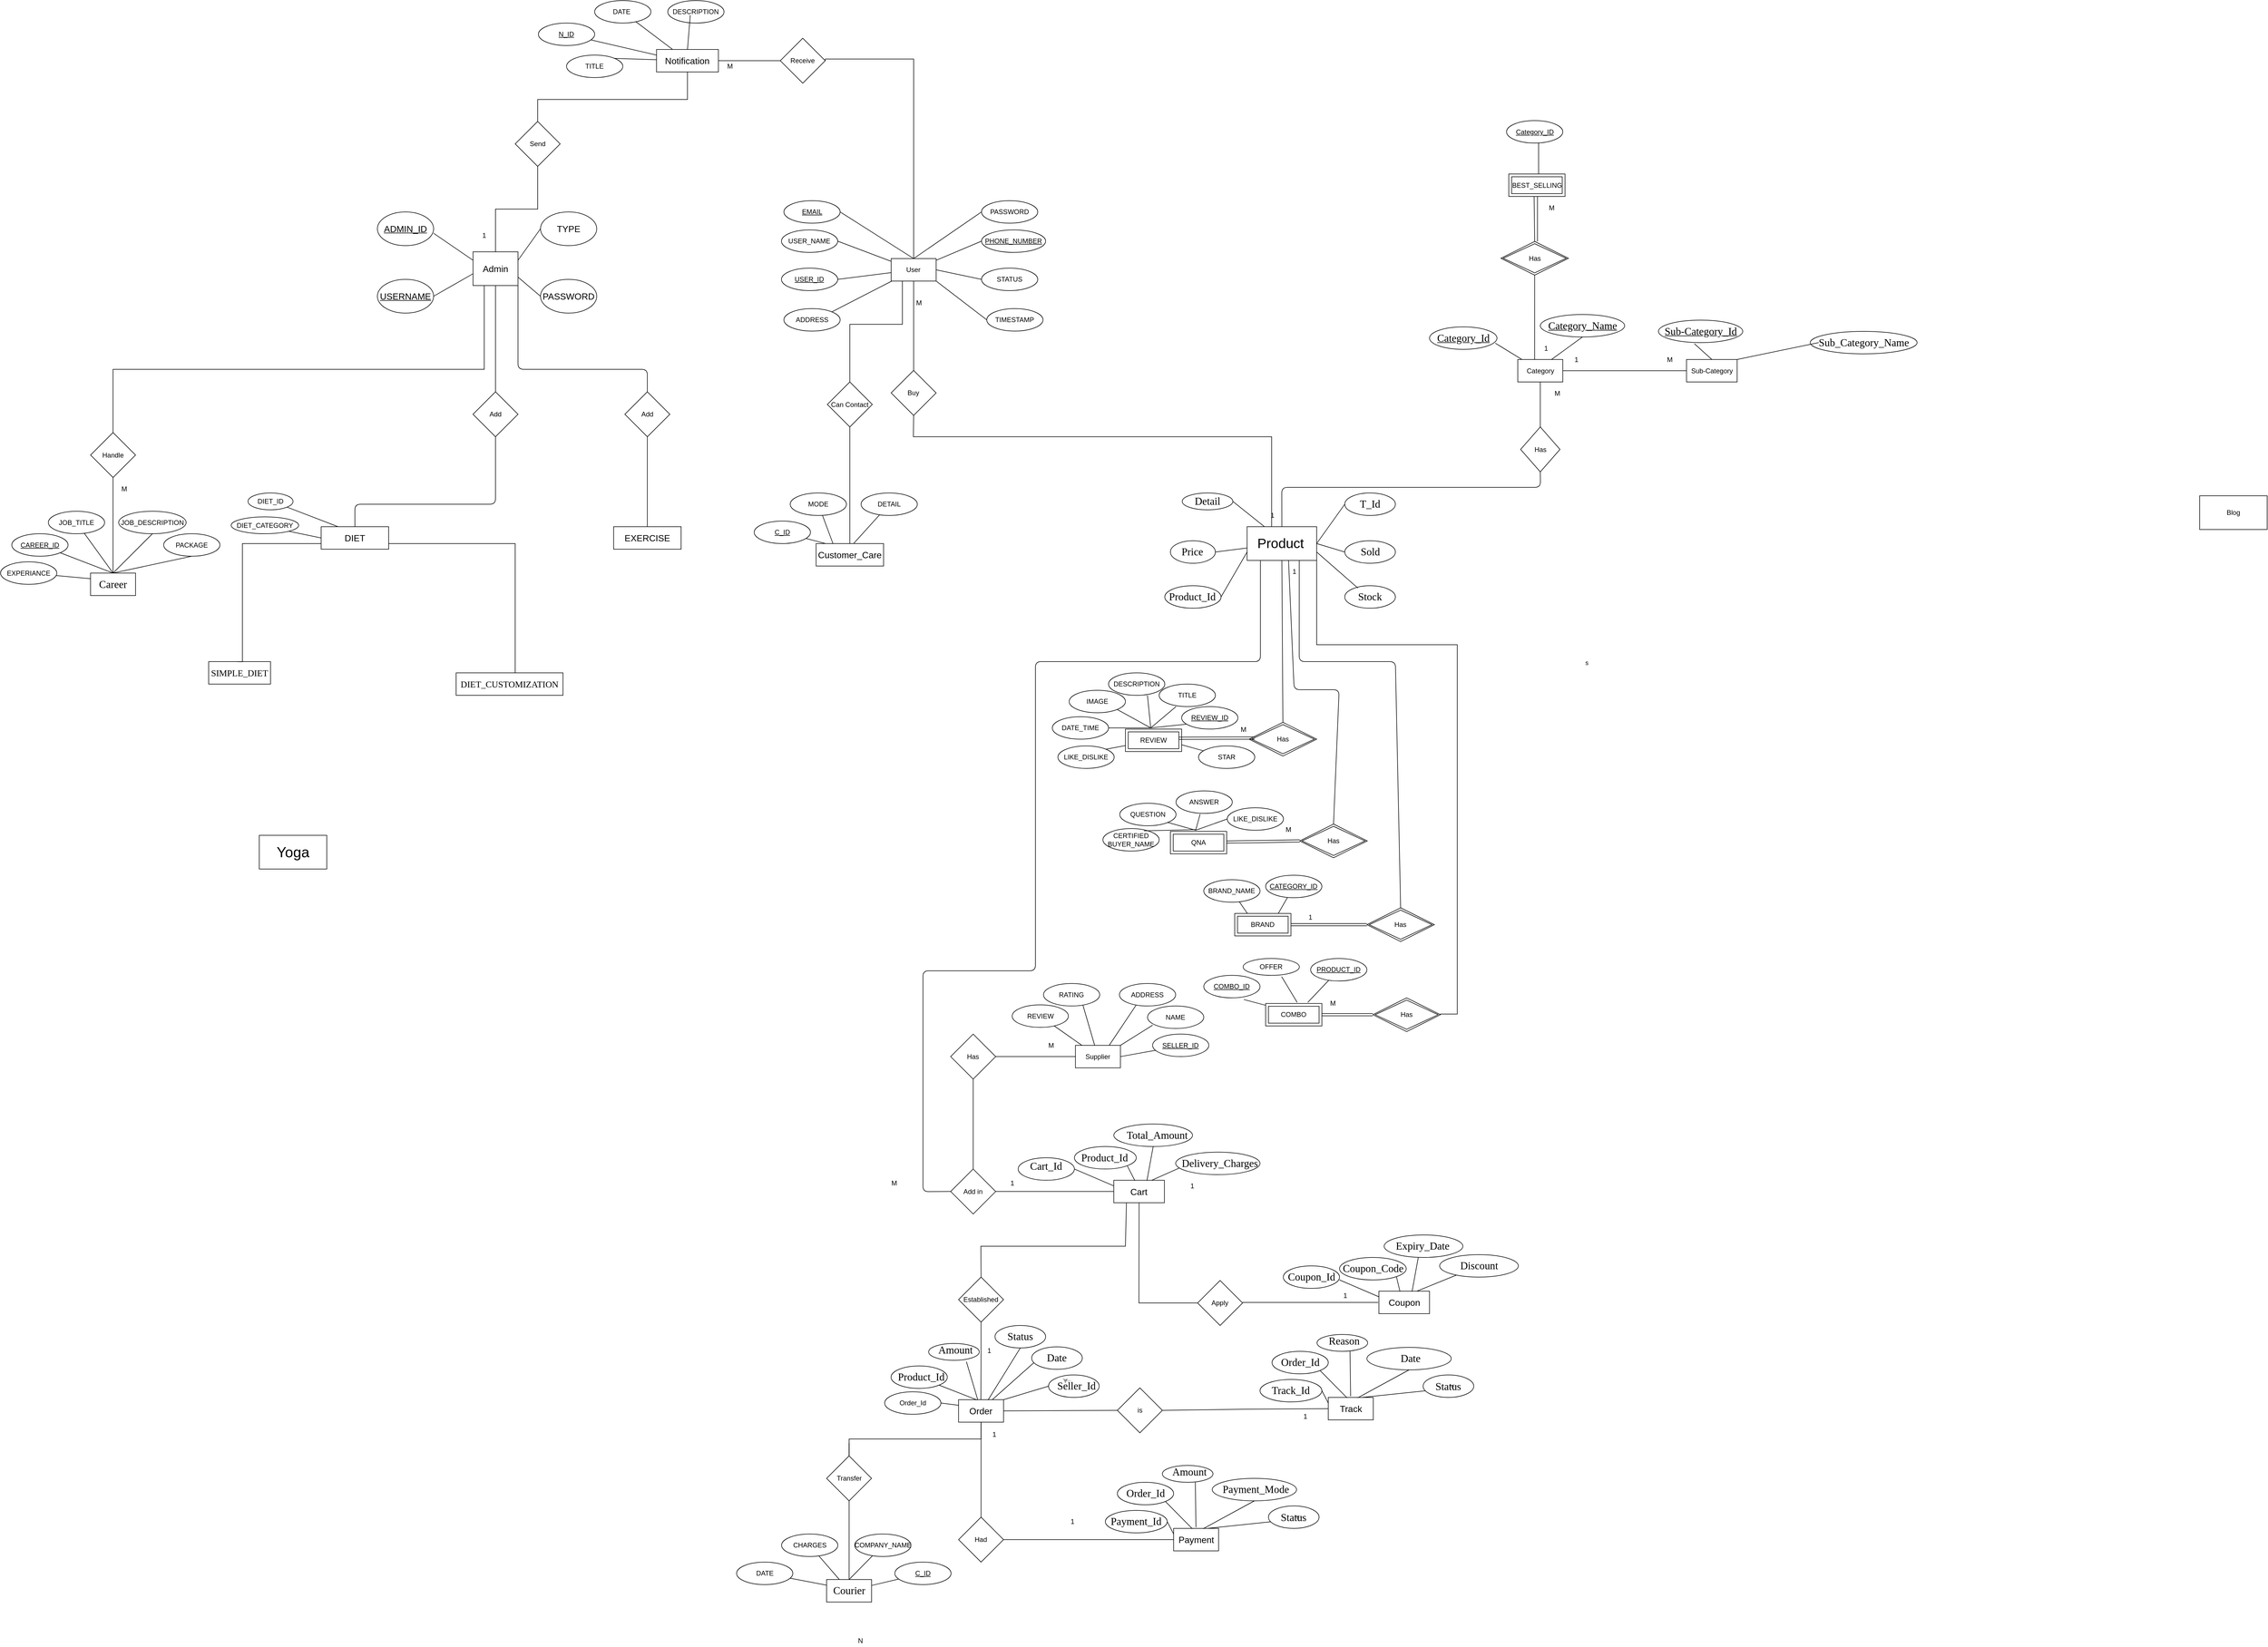 <mxfile version="13.10.6" type="github">
  <diagram id="wGbHAm15oK983sHC9-Yr" name="Page-1">
    <mxGraphModel dx="1730" dy="6913" grid="1" gridSize="10" guides="1" tooltips="1" connect="1" arrows="1" fold="1" page="1" pageScale="1" pageWidth="6000" pageHeight="6000" math="0" shadow="0">
      <root>
        <mxCell id="0" />
        <mxCell id="1" parent="0" />
        <mxCell id="-AewMf9iP1QOve1QcF8E-84" value="" style="ellipse;whiteSpace=wrap;html=1;" parent="1" vertex="1">
          <mxGeometry x="5020" y="1860" width="140" height="40" as="geometry" />
        </mxCell>
        <mxCell id="VCjqb7YWoMUJ2KnElUuH-2" value="&lt;font style=&quot;font-size: 26px&quot;&gt;Yoga&lt;/font&gt;" style="rounded=0;whiteSpace=wrap;html=1;" parent="1" vertex="1">
          <mxGeometry x="3020" y="1149" width="120" height="60" as="geometry" />
        </mxCell>
        <mxCell id="VCjqb7YWoMUJ2KnElUuH-6" value="Blog" style="rounded=0;whiteSpace=wrap;html=1;" parent="1" vertex="1">
          <mxGeometry x="6470" y="545" width="120" height="60" as="geometry" />
        </mxCell>
        <mxCell id="VCjqb7YWoMUJ2KnElUuH-15" value="" style="rounded=0;whiteSpace=wrap;html=1;" parent="1" vertex="1">
          <mxGeometry x="4776.32" y="600" width="123.68" height="60" as="geometry" />
        </mxCell>
        <mxCell id="VCjqb7YWoMUJ2KnElUuH-16" value="&lt;font style=&quot;font-size: 24px;&quot;&gt;Product&lt;/font&gt;&lt;font style=&quot;font-size: 24px;&quot;&gt;&lt;br style=&quot;font-size: 24px;&quot;&gt;&lt;/font&gt;" style="text;html=1;strokeColor=none;fillColor=none;align=center;verticalAlign=middle;whiteSpace=wrap;rounded=0;fontStyle=0;fontSize=24;" parent="1" vertex="1">
          <mxGeometry x="4815.5" y="620" width="40" height="20" as="geometry" />
        </mxCell>
        <mxCell id="VCjqb7YWoMUJ2KnElUuH-17" value="" style="ellipse;whiteSpace=wrap;html=1;" parent="1" vertex="1">
          <mxGeometry x="4630" y="705" width="100" height="40" as="geometry" />
        </mxCell>
        <mxCell id="VCjqb7YWoMUJ2KnElUuH-18" value="" style="ellipse;whiteSpace=wrap;html=1;" parent="1" vertex="1">
          <mxGeometry x="4640" y="625" width="80" height="40" as="geometry" />
        </mxCell>
        <mxCell id="VCjqb7YWoMUJ2KnElUuH-19" value="" style="ellipse;whiteSpace=wrap;html=1;" parent="1" vertex="1">
          <mxGeometry x="4950" y="625" width="90" height="40" as="geometry" />
        </mxCell>
        <mxCell id="VCjqb7YWoMUJ2KnElUuH-20" value="" style="ellipse;whiteSpace=wrap;html=1;" parent="1" vertex="1">
          <mxGeometry x="4950" y="540" width="90" height="40" as="geometry" />
        </mxCell>
        <mxCell id="VCjqb7YWoMUJ2KnElUuH-21" value="" style="ellipse;whiteSpace=wrap;html=1;" parent="1" vertex="1">
          <mxGeometry x="4661" y="540" width="90" height="30" as="geometry" />
        </mxCell>
        <mxCell id="VCjqb7YWoMUJ2KnElUuH-22" value="" style="ellipse;whiteSpace=wrap;html=1;" parent="1" vertex="1">
          <mxGeometry x="4950" y="705" width="90" height="40" as="geometry" />
        </mxCell>
        <mxCell id="VCjqb7YWoMUJ2KnElUuH-23" value="&lt;span id=&quot;docs-internal-guid-52407e8a-7fff-cbf3-2536-1fac4d719183&quot;&gt;&lt;span style=&quot;font-size: 14pt ; font-family: &amp;#34;times new roman&amp;#34; ; background-color: transparent ; vertical-align: baseline&quot;&gt;Product_Id&lt;/span&gt;&lt;/span&gt;" style="text;html=1;strokeColor=none;fillColor=none;align=center;verticalAlign=middle;whiteSpace=wrap;rounded=0;" parent="1" vertex="1">
          <mxGeometry x="4659.32" y="715" width="40" height="20" as="geometry" />
        </mxCell>
        <mxCell id="VCjqb7YWoMUJ2KnElUuH-24" value="&lt;span id=&quot;docs-internal-guid-77ab3239-7fff-6653-dc07-70a4567c1364&quot;&gt;&lt;span style=&quot;font-size: 14pt ; font-family: &amp;#34;times new roman&amp;#34; ; background-color: transparent ; vertical-align: baseline&quot;&gt;Price&lt;/span&gt;&lt;/span&gt;" style="text;html=1;strokeColor=none;fillColor=none;align=center;verticalAlign=middle;whiteSpace=wrap;rounded=0;" parent="1" vertex="1">
          <mxGeometry x="4659.32" y="635" width="40" height="20" as="geometry" />
        </mxCell>
        <mxCell id="VCjqb7YWoMUJ2KnElUuH-25" value="&lt;span id=&quot;docs-internal-guid-4e54380a-7fff-bb57-83b4-be8a0f64f4e9&quot;&gt;&lt;span style=&quot;font-size: 14pt ; font-family: &amp;#34;times new roman&amp;#34; ; background-color: transparent ; vertical-align: baseline&quot;&gt;Stock&lt;/span&gt;&lt;/span&gt;" style="text;html=1;strokeColor=none;fillColor=none;align=center;verticalAlign=middle;whiteSpace=wrap;rounded=0;" parent="1" vertex="1">
          <mxGeometry x="4975" y="715" width="40" height="20" as="geometry" />
        </mxCell>
        <mxCell id="VCjqb7YWoMUJ2KnElUuH-26" value="&lt;span id=&quot;docs-internal-guid-1fa22a7b-7fff-ead4-82f6-f13e5b7c12e8&quot;&gt;&lt;span style=&quot;font-size: 14pt ; font-family: &amp;#34;times new roman&amp;#34; ; background-color: transparent ; vertical-align: baseline&quot;&gt;Sold&lt;/span&gt;&lt;/span&gt;" style="text;html=1;strokeColor=none;fillColor=none;align=center;verticalAlign=middle;whiteSpace=wrap;rounded=0;" parent="1" vertex="1">
          <mxGeometry x="4967.5" y="635" width="55" height="20" as="geometry" />
        </mxCell>
        <mxCell id="VCjqb7YWoMUJ2KnElUuH-27" value="&lt;span id=&quot;docs-internal-guid-fe8abb5e-7fff-1b7b-80ea-8a018e37618a&quot;&gt;&lt;span style=&quot;font-size: 14pt ; font-family: &amp;#34;times new roman&amp;#34; ; background-color: transparent ; vertical-align: baseline&quot;&gt;T_Id&lt;/span&gt;&lt;/span&gt;" style="text;html=1;strokeColor=none;fillColor=none;align=center;verticalAlign=middle;whiteSpace=wrap;rounded=0;" parent="1" vertex="1">
          <mxGeometry x="4975" y="550" width="40" height="20" as="geometry" />
        </mxCell>
        <mxCell id="VCjqb7YWoMUJ2KnElUuH-28" value="&lt;span id=&quot;docs-internal-guid-84cdcf9b-7fff-4355-09eb-947d76654720&quot;&gt;&lt;span style=&quot;font-size: 14pt ; font-family: &amp;#34;times new roman&amp;#34; ; background-color: transparent ; vertical-align: baseline&quot;&gt;Detail&lt;/span&gt;&lt;/span&gt;" style="text;html=1;strokeColor=none;fillColor=none;align=center;verticalAlign=middle;whiteSpace=wrap;rounded=0;" parent="1" vertex="1">
          <mxGeometry x="4686" y="545" width="40" height="20" as="geometry" />
        </mxCell>
        <mxCell id="VCjqb7YWoMUJ2KnElUuH-33" value="" style="endArrow=none;html=1;exitX=1;exitY=0.5;exitDx=0;exitDy=0;entryX=0;entryY=0.5;entryDx=0;entryDy=0;" parent="1" source="VCjqb7YWoMUJ2KnElUuH-15" target="VCjqb7YWoMUJ2KnElUuH-19" edge="1">
          <mxGeometry width="50" height="50" relative="1" as="geometry">
            <mxPoint x="4920" y="755" as="sourcePoint" />
            <mxPoint x="4940" y="375" as="targetPoint" />
          </mxGeometry>
        </mxCell>
        <mxCell id="VCjqb7YWoMUJ2KnElUuH-34" value="" style="endArrow=none;html=1;exitX=0;exitY=0.75;exitDx=0;exitDy=0;entryX=1;entryY=0.5;entryDx=0;entryDy=0;" parent="1" source="VCjqb7YWoMUJ2KnElUuH-15" target="VCjqb7YWoMUJ2KnElUuH-17" edge="1">
          <mxGeometry width="50" height="50" relative="1" as="geometry">
            <mxPoint x="4910" y="485" as="sourcePoint" />
            <mxPoint x="4910" y="345" as="targetPoint" />
          </mxGeometry>
        </mxCell>
        <mxCell id="VCjqb7YWoMUJ2KnElUuH-35" value="" style="endArrow=none;html=1;entryX=1;entryY=0.5;entryDx=0;entryDy=0;" parent="1" source="VCjqb7YWoMUJ2KnElUuH-15" target="VCjqb7YWoMUJ2KnElUuH-18" edge="1">
          <mxGeometry width="50" height="50" relative="1" as="geometry">
            <mxPoint x="4777" y="645" as="sourcePoint" />
            <mxPoint x="4809.17" y="455" as="targetPoint" />
          </mxGeometry>
        </mxCell>
        <mxCell id="VCjqb7YWoMUJ2KnElUuH-36" value="" style="endArrow=none;html=1;exitX=0.25;exitY=0;exitDx=0;exitDy=0;entryX=1;entryY=0.5;entryDx=0;entryDy=0;" parent="1" source="VCjqb7YWoMUJ2KnElUuH-15" target="VCjqb7YWoMUJ2KnElUuH-21" edge="1">
          <mxGeometry width="50" height="50" relative="1" as="geometry">
            <mxPoint x="4820" y="590" as="sourcePoint" />
            <mxPoint x="4820" y="450" as="targetPoint" />
          </mxGeometry>
        </mxCell>
        <mxCell id="VCjqb7YWoMUJ2KnElUuH-37" value="" style="endArrow=none;html=1;exitX=1;exitY=0.75;exitDx=0;exitDy=0;entryX=0.259;entryY=0.104;entryDx=0;entryDy=0;entryPerimeter=0;" parent="1" source="VCjqb7YWoMUJ2KnElUuH-15" target="VCjqb7YWoMUJ2KnElUuH-22" edge="1">
          <mxGeometry width="50" height="50" relative="1" as="geometry">
            <mxPoint x="4839.58" y="625" as="sourcePoint" />
            <mxPoint x="4839.58" y="485" as="targetPoint" />
          </mxGeometry>
        </mxCell>
        <mxCell id="VCjqb7YWoMUJ2KnElUuH-38" value="" style="endArrow=none;html=1;exitX=1;exitY=0.5;exitDx=0;exitDy=0;entryX=0;entryY=0.5;entryDx=0;entryDy=0;" parent="1" source="VCjqb7YWoMUJ2KnElUuH-15" target="VCjqb7YWoMUJ2KnElUuH-20" edge="1">
          <mxGeometry width="50" height="50" relative="1" as="geometry">
            <mxPoint x="4920" y="675" as="sourcePoint" />
            <mxPoint x="4920" y="535" as="targetPoint" />
          </mxGeometry>
        </mxCell>
        <mxCell id="VCjqb7YWoMUJ2KnElUuH-39" value="1" style="text;html=1;align=center;verticalAlign=middle;resizable=0;points=[];autosize=1;" parent="1" vertex="1">
          <mxGeometry x="4850" y="670" width="20" height="20" as="geometry" />
        </mxCell>
        <mxCell id="VCjqb7YWoMUJ2KnElUuH-205" value="REVIEW_ID" style="ellipse;whiteSpace=wrap;html=1;align=center;fontStyle=4;" parent="1" vertex="1">
          <mxGeometry x="4660" y="920" width="100" height="40" as="geometry" />
        </mxCell>
        <mxCell id="VCjqb7YWoMUJ2KnElUuH-206" value="STAR" style="ellipse;whiteSpace=wrap;html=1;align=center;" parent="1" vertex="1">
          <mxGeometry x="4690" y="990" width="100" height="40" as="geometry" />
        </mxCell>
        <mxCell id="VCjqb7YWoMUJ2KnElUuH-207" value="LIKE_DISLIKE" style="ellipse;whiteSpace=wrap;html=1;align=center;" parent="1" vertex="1">
          <mxGeometry x="4440" y="990" width="100" height="40" as="geometry" />
        </mxCell>
        <mxCell id="VCjqb7YWoMUJ2KnElUuH-208" value="TITLE" style="ellipse;whiteSpace=wrap;html=1;align=center;" parent="1" vertex="1">
          <mxGeometry x="4620" y="880" width="100" height="40" as="geometry" />
        </mxCell>
        <mxCell id="VCjqb7YWoMUJ2KnElUuH-209" value="DESCRIPTION" style="ellipse;whiteSpace=wrap;html=1;align=center;" parent="1" vertex="1">
          <mxGeometry x="4530" y="860" width="100" height="40" as="geometry" />
        </mxCell>
        <mxCell id="VCjqb7YWoMUJ2KnElUuH-210" value="IMAGE" style="ellipse;whiteSpace=wrap;html=1;align=center;" parent="1" vertex="1">
          <mxGeometry x="4460" y="891" width="100" height="40" as="geometry" />
        </mxCell>
        <mxCell id="VCjqb7YWoMUJ2KnElUuH-211" value="DATE_TIME" style="ellipse;whiteSpace=wrap;html=1;align=center;" parent="1" vertex="1">
          <mxGeometry x="4430" y="938" width="100" height="40" as="geometry" />
        </mxCell>
        <mxCell id="VCjqb7YWoMUJ2KnElUuH-212" value="CERTIFIED BUYER_NAME" style="ellipse;whiteSpace=wrap;html=1;align=center;" parent="1" vertex="1">
          <mxGeometry x="4520" y="1137" width="100" height="40" as="geometry" />
        </mxCell>
        <mxCell id="VCjqb7YWoMUJ2KnElUuH-213" value="QUESTION" style="ellipse;whiteSpace=wrap;html=1;align=center;" parent="1" vertex="1">
          <mxGeometry x="4550" y="1092" width="100" height="40" as="geometry" />
        </mxCell>
        <mxCell id="VCjqb7YWoMUJ2KnElUuH-214" value="ANSWER" style="ellipse;whiteSpace=wrap;html=1;align=center;" parent="1" vertex="1">
          <mxGeometry x="4650" y="1070" width="100" height="40" as="geometry" />
        </mxCell>
        <mxCell id="VCjqb7YWoMUJ2KnElUuH-215" value="LIKE_DISLIKE" style="ellipse;whiteSpace=wrap;html=1;align=center;" parent="1" vertex="1">
          <mxGeometry x="4741" y="1100" width="100" height="40" as="geometry" />
        </mxCell>
        <mxCell id="VCjqb7YWoMUJ2KnElUuH-216" value="" style="endArrow=none;html=1;rounded=0;exitX=1;exitY=0.75;exitDx=0;exitDy=0;" parent="1" target="VCjqb7YWoMUJ2KnElUuH-206" edge="1">
          <mxGeometry relative="1" as="geometry">
            <mxPoint x="4660" y="988" as="sourcePoint" />
            <mxPoint x="4770" y="920" as="targetPoint" />
          </mxGeometry>
        </mxCell>
        <mxCell id="VCjqb7YWoMUJ2KnElUuH-217" value="" style="endArrow=none;html=1;rounded=0;exitX=1;exitY=0;exitDx=0;exitDy=0;" parent="1" source="VCjqb7YWoMUJ2KnElUuH-207" target="VCjqb7YWoMUJ2KnElUuH-233" edge="1">
          <mxGeometry relative="1" as="geometry">
            <mxPoint x="4610" y="920" as="sourcePoint" />
            <mxPoint x="4550" y="978" as="targetPoint" />
          </mxGeometry>
        </mxCell>
        <mxCell id="VCjqb7YWoMUJ2KnElUuH-218" value="" style="endArrow=none;html=1;rounded=0;exitX=0.5;exitY=0;exitDx=0;exitDy=0;" parent="1" target="VCjqb7YWoMUJ2KnElUuH-211" edge="1">
          <mxGeometry relative="1" as="geometry">
            <mxPoint x="4605" y="958" as="sourcePoint" />
            <mxPoint x="4770" y="920" as="targetPoint" />
          </mxGeometry>
        </mxCell>
        <mxCell id="VCjqb7YWoMUJ2KnElUuH-219" value="" style="endArrow=none;html=1;rounded=0;exitX=0.5;exitY=0;exitDx=0;exitDy=0;entryX=1;entryY=1;entryDx=0;entryDy=0;" parent="1" target="VCjqb7YWoMUJ2KnElUuH-210" edge="1">
          <mxGeometry relative="1" as="geometry">
            <mxPoint x="4605" y="958" as="sourcePoint" />
            <mxPoint x="4770" y="920" as="targetPoint" />
          </mxGeometry>
        </mxCell>
        <mxCell id="VCjqb7YWoMUJ2KnElUuH-220" value="" style="endArrow=none;html=1;rounded=0;exitX=0.5;exitY=0;exitDx=0;exitDy=0;entryX=0.692;entryY=1.005;entryDx=0;entryDy=0;entryPerimeter=0;" parent="1" target="VCjqb7YWoMUJ2KnElUuH-209" edge="1">
          <mxGeometry relative="1" as="geometry">
            <mxPoint x="4605" y="958" as="sourcePoint" />
            <mxPoint x="4770" y="920" as="targetPoint" />
          </mxGeometry>
        </mxCell>
        <mxCell id="VCjqb7YWoMUJ2KnElUuH-221" value="" style="endArrow=none;html=1;rounded=0;exitX=0.5;exitY=0;exitDx=0;exitDy=0;" parent="1" edge="1">
          <mxGeometry relative="1" as="geometry">
            <mxPoint x="4605" y="958" as="sourcePoint" />
            <mxPoint x="4650" y="920" as="targetPoint" />
          </mxGeometry>
        </mxCell>
        <mxCell id="VCjqb7YWoMUJ2KnElUuH-222" value="" style="endArrow=none;html=1;rounded=0;exitX=0.5;exitY=0;exitDx=0;exitDy=0;entryX=0.08;entryY=0.785;entryDx=0;entryDy=0;entryPerimeter=0;" parent="1" target="VCjqb7YWoMUJ2KnElUuH-205" edge="1">
          <mxGeometry relative="1" as="geometry">
            <mxPoint x="4605" y="958" as="sourcePoint" />
            <mxPoint x="4770" y="920" as="targetPoint" />
          </mxGeometry>
        </mxCell>
        <mxCell id="VCjqb7YWoMUJ2KnElUuH-223" value="" style="endArrow=none;html=1;rounded=0;exitX=0.728;exitY=0.1;exitDx=0;exitDy=0;exitPerimeter=0;" parent="1" source="VCjqb7YWoMUJ2KnElUuH-212" edge="1">
          <mxGeometry relative="1" as="geometry">
            <mxPoint x="4690" y="972" as="sourcePoint" />
            <mxPoint x="4685" y="1139" as="targetPoint" />
          </mxGeometry>
        </mxCell>
        <mxCell id="VCjqb7YWoMUJ2KnElUuH-224" value="" style="endArrow=none;html=1;rounded=0;exitX=0.5;exitY=0;exitDx=0;exitDy=0;entryX=1;entryY=1;entryDx=0;entryDy=0;" parent="1" target="VCjqb7YWoMUJ2KnElUuH-213" edge="1">
          <mxGeometry relative="1" as="geometry">
            <mxPoint x="4685" y="1140" as="sourcePoint" />
            <mxPoint x="4850" y="972" as="targetPoint" />
          </mxGeometry>
        </mxCell>
        <mxCell id="VCjqb7YWoMUJ2KnElUuH-225" value="" style="endArrow=none;html=1;rounded=0;exitX=0.5;exitY=0;exitDx=0;exitDy=0;entryX=0.428;entryY=1.035;entryDx=0;entryDy=0;entryPerimeter=0;" parent="1" target="VCjqb7YWoMUJ2KnElUuH-214" edge="1">
          <mxGeometry relative="1" as="geometry">
            <mxPoint x="4685" y="1140" as="sourcePoint" />
            <mxPoint x="4850" y="972" as="targetPoint" />
          </mxGeometry>
        </mxCell>
        <mxCell id="VCjqb7YWoMUJ2KnElUuH-226" value="" style="endArrow=none;html=1;rounded=0;exitX=0.5;exitY=0;exitDx=0;exitDy=0;entryX=0;entryY=0.5;entryDx=0;entryDy=0;" parent="1" target="VCjqb7YWoMUJ2KnElUuH-215" edge="1">
          <mxGeometry relative="1" as="geometry">
            <mxPoint x="4685" y="1140" as="sourcePoint" />
            <mxPoint x="4820" y="1122" as="targetPoint" />
          </mxGeometry>
        </mxCell>
        <mxCell id="VCjqb7YWoMUJ2KnElUuH-227" value="BRAND_NAME" style="ellipse;whiteSpace=wrap;html=1;align=center;" parent="1" vertex="1">
          <mxGeometry x="4699.32" y="1228" width="100" height="40" as="geometry" />
        </mxCell>
        <mxCell id="VCjqb7YWoMUJ2KnElUuH-228" value="CATEGORY_ID" style="ellipse;whiteSpace=wrap;html=1;align=center;fontStyle=4;" parent="1" vertex="1">
          <mxGeometry x="4809.32" y="1220" width="100" height="40" as="geometry" />
        </mxCell>
        <mxCell id="VCjqb7YWoMUJ2KnElUuH-229" value="" style="endArrow=none;html=1;rounded=0;entryX=0.75;entryY=0;entryDx=0;entryDy=0;" parent="1" source="VCjqb7YWoMUJ2KnElUuH-228" edge="1">
          <mxGeometry relative="1" as="geometry">
            <mxPoint x="4769.32" y="1200" as="sourcePoint" />
            <mxPoint x="4831.82" y="1288" as="targetPoint" />
          </mxGeometry>
        </mxCell>
        <mxCell id="VCjqb7YWoMUJ2KnElUuH-230" value="" style="endArrow=none;html=1;rounded=0;exitX=0.25;exitY=0;exitDx=0;exitDy=0;" parent="1" target="VCjqb7YWoMUJ2KnElUuH-227" edge="1">
          <mxGeometry relative="1" as="geometry">
            <mxPoint x="4776.82" y="1288" as="sourcePoint" />
            <mxPoint x="4929.32" y="1200" as="targetPoint" />
          </mxGeometry>
        </mxCell>
        <mxCell id="VCjqb7YWoMUJ2KnElUuH-231" value="BRAND" style="shape=ext;margin=3;double=1;whiteSpace=wrap;html=1;align=center;" parent="1" vertex="1">
          <mxGeometry x="4754.32" y="1288" width="100" height="40" as="geometry" />
        </mxCell>
        <mxCell id="VCjqb7YWoMUJ2KnElUuH-232" value="QNA" style="shape=ext;margin=3;double=1;whiteSpace=wrap;html=1;align=center;" parent="1" vertex="1">
          <mxGeometry x="4640" y="1142" width="100" height="40" as="geometry" />
        </mxCell>
        <mxCell id="VCjqb7YWoMUJ2KnElUuH-233" value="REVIEW" style="shape=ext;margin=3;double=1;whiteSpace=wrap;html=1;align=center;" parent="1" vertex="1">
          <mxGeometry x="4560" y="960" width="100" height="40" as="geometry" />
        </mxCell>
        <mxCell id="VCjqb7YWoMUJ2KnElUuH-234" value="Has" style="shape=rhombus;double=1;perimeter=rhombusPerimeter;whiteSpace=wrap;html=1;align=center;" parent="1" vertex="1">
          <mxGeometry x="4780" y="948" width="120" height="60" as="geometry" />
        </mxCell>
        <mxCell id="VCjqb7YWoMUJ2KnElUuH-235" value="Has" style="shape=rhombus;double=1;perimeter=rhombusPerimeter;whiteSpace=wrap;html=1;align=center;" parent="1" vertex="1">
          <mxGeometry x="4870" y="1129" width="120" height="60" as="geometry" />
        </mxCell>
        <mxCell id="VCjqb7YWoMUJ2KnElUuH-236" value="Has" style="shape=rhombus;double=1;perimeter=rhombusPerimeter;whiteSpace=wrap;html=1;align=center;" parent="1" vertex="1">
          <mxGeometry x="4989.32" y="1278" width="120" height="60" as="geometry" />
        </mxCell>
        <mxCell id="VCjqb7YWoMUJ2KnElUuH-237" value="M" style="text;html=1;strokeColor=none;fillColor=none;align=center;verticalAlign=middle;whiteSpace=wrap;rounded=0;" parent="1" vertex="1">
          <mxGeometry x="4750" y="951" width="40" height="20" as="geometry" />
        </mxCell>
        <mxCell id="VCjqb7YWoMUJ2KnElUuH-238" value="M" style="text;html=1;strokeColor=none;fillColor=none;align=center;verticalAlign=middle;whiteSpace=wrap;rounded=0;" parent="1" vertex="1">
          <mxGeometry x="4830" y="1129" width="40" height="20" as="geometry" />
        </mxCell>
        <mxCell id="VCjqb7YWoMUJ2KnElUuH-239" value="1" style="text;html=1;strokeColor=none;fillColor=none;align=center;verticalAlign=middle;whiteSpace=wrap;rounded=0;" parent="1" vertex="1">
          <mxGeometry x="4869.32" y="1285" width="40" height="20" as="geometry" />
        </mxCell>
        <mxCell id="VCjqb7YWoMUJ2KnElUuH-240" value="" style="shape=link;html=1;rounded=0;endArrow=none;endFill=0;" parent="1" edge="1">
          <mxGeometry relative="1" as="geometry">
            <mxPoint x="4655" y="976.33" as="sourcePoint" />
            <mxPoint x="4790" y="976" as="targetPoint" />
          </mxGeometry>
        </mxCell>
        <mxCell id="VCjqb7YWoMUJ2KnElUuH-241" value="" style="shape=link;html=1;rounded=0;endArrow=none;endFill=0;entryX=0;entryY=0.5;entryDx=0;entryDy=0;" parent="1" target="VCjqb7YWoMUJ2KnElUuH-235" edge="1">
          <mxGeometry relative="1" as="geometry">
            <mxPoint x="4740" y="1161.0" as="sourcePoint" />
            <mxPoint x="4900" y="1161" as="targetPoint" />
          </mxGeometry>
        </mxCell>
        <mxCell id="VCjqb7YWoMUJ2KnElUuH-242" value="" style="resizable=0;html=1;align=right;verticalAlign=bottom;" parent="VCjqb7YWoMUJ2KnElUuH-241" connectable="0" vertex="1">
          <mxGeometry x="1" relative="1" as="geometry" />
        </mxCell>
        <mxCell id="VCjqb7YWoMUJ2KnElUuH-243" value="" style="shape=link;html=1;rounded=0;endArrow=none;endFill=0;entryX=0;entryY=0.5;entryDx=0;entryDy=0;" parent="1" source="VCjqb7YWoMUJ2KnElUuH-231" target="VCjqb7YWoMUJ2KnElUuH-236" edge="1">
          <mxGeometry relative="1" as="geometry">
            <mxPoint x="4854.32" y="1308" as="sourcePoint" />
            <mxPoint x="5014.32" y="1308" as="targetPoint" />
          </mxGeometry>
        </mxCell>
        <mxCell id="VCjqb7YWoMUJ2KnElUuH-244" value="" style="resizable=0;html=1;align=right;verticalAlign=bottom;" parent="VCjqb7YWoMUJ2KnElUuH-243" connectable="0" vertex="1">
          <mxGeometry x="1" relative="1" as="geometry" />
        </mxCell>
        <mxCell id="VCjqb7YWoMUJ2KnElUuH-274" value="&lt;font style=&quot;font-size: 12px;&quot;&gt;User&lt;/font&gt;" style="rounded=0;whiteSpace=wrap;html=1;strokeWidth=1;fontSize=12;" parent="1" vertex="1">
          <mxGeometry x="4143.46" y="123" width="80" height="40" as="geometry" />
        </mxCell>
        <mxCell id="VCjqb7YWoMUJ2KnElUuH-276" value="USER_ID" style="ellipse;whiteSpace=wrap;html=1;align=center;fontStyle=4;strokeWidth=1;fontSize=12;" parent="1" vertex="1">
          <mxGeometry x="3948.46" y="140" width="100" height="40" as="geometry" />
        </mxCell>
        <mxCell id="VCjqb7YWoMUJ2KnElUuH-277" value="TIMESTAMP" style="ellipse;whiteSpace=wrap;html=1;align=center;strokeWidth=1;fontSize=12;" parent="1" vertex="1">
          <mxGeometry x="4313.46" y="212" width="100" height="40" as="geometry" />
        </mxCell>
        <mxCell id="VCjqb7YWoMUJ2KnElUuH-278" value="USER_NAME" style="ellipse;whiteSpace=wrap;html=1;align=center;strokeWidth=1;fontSize=12;" parent="1" vertex="1">
          <mxGeometry x="3948.46" y="72" width="100" height="40" as="geometry" />
        </mxCell>
        <mxCell id="VCjqb7YWoMUJ2KnElUuH-279" value="PASSWORD" style="ellipse;whiteSpace=wrap;html=1;align=center;strokeWidth=1;fontSize=12;" parent="1" vertex="1">
          <mxGeometry x="4304.14" y="20" width="100" height="40" as="geometry" />
        </mxCell>
        <mxCell id="VCjqb7YWoMUJ2KnElUuH-280" value="STATUS" style="ellipse;whiteSpace=wrap;html=1;align=center;strokeWidth=1;fontSize=12;" parent="1" vertex="1">
          <mxGeometry x="4304.14" y="140" width="100" height="40" as="geometry" />
        </mxCell>
        <mxCell id="VCjqb7YWoMUJ2KnElUuH-281" value="ADDRESS" style="ellipse;whiteSpace=wrap;html=1;align=center;strokeWidth=1;fontSize=12;" parent="1" vertex="1">
          <mxGeometry x="3952.78" y="212" width="100" height="40" as="geometry" />
        </mxCell>
        <mxCell id="VCjqb7YWoMUJ2KnElUuH-282" value="" style="endArrow=none;html=1;rounded=0;entryX=0;entryY=0.5;entryDx=0;entryDy=0;strokeWidth=1;fontSize=12;exitX=1;exitY=0.5;exitDx=0;exitDy=0;" parent="1" source="VCjqb7YWoMUJ2KnElUuH-274" target="VCjqb7YWoMUJ2KnElUuH-280" edge="1">
          <mxGeometry relative="1" as="geometry">
            <mxPoint x="4223.46" y="142" as="sourcePoint" />
            <mxPoint x="4253.46" y="-50" as="targetPoint" />
          </mxGeometry>
        </mxCell>
        <mxCell id="VCjqb7YWoMUJ2KnElUuH-283" value="" style="endArrow=none;html=1;rounded=0;exitX=1;exitY=0.5;exitDx=0;exitDy=0;strokeWidth=1;fontSize=12;" parent="1" source="VCjqb7YWoMUJ2KnElUuH-276" target="VCjqb7YWoMUJ2KnElUuH-274" edge="1">
          <mxGeometry relative="1" as="geometry">
            <mxPoint x="4103.46" y="-110" as="sourcePoint" />
            <mxPoint x="4193.46" y="107.204" as="targetPoint" />
          </mxGeometry>
        </mxCell>
        <mxCell id="VCjqb7YWoMUJ2KnElUuH-284" value="" style="endArrow=none;html=1;rounded=0;exitX=1;exitY=0.5;exitDx=0;exitDy=0;strokeWidth=1;fontSize=12;" parent="1" source="VCjqb7YWoMUJ2KnElUuH-278" target="VCjqb7YWoMUJ2KnElUuH-274" edge="1">
          <mxGeometry relative="1" as="geometry">
            <mxPoint x="4103.46" y="-110" as="sourcePoint" />
            <mxPoint x="4173.46" y="120" as="targetPoint" />
          </mxGeometry>
        </mxCell>
        <mxCell id="VCjqb7YWoMUJ2KnElUuH-285" value="" style="endArrow=none;html=1;rounded=0;exitX=0.5;exitY=0;exitDx=0;exitDy=0;strokeWidth=1;fontSize=12;entryX=1;entryY=0.5;entryDx=0;entryDy=0;" parent="1" source="VCjqb7YWoMUJ2KnElUuH-274" target="VCjqb7YWoMUJ2KnElUuH-290" edge="1">
          <mxGeometry relative="1" as="geometry">
            <mxPoint x="4193.46" y="80" as="sourcePoint" />
            <mxPoint x="4043.46" y="80" as="targetPoint" />
          </mxGeometry>
        </mxCell>
        <mxCell id="VCjqb7YWoMUJ2KnElUuH-286" value="" style="endArrow=none;html=1;rounded=0;strokeWidth=1;fontSize=12;entryX=0;entryY=0.5;entryDx=0;entryDy=0;exitX=0.5;exitY=0;exitDx=0;exitDy=0;" parent="1" source="VCjqb7YWoMUJ2KnElUuH-274" target="VCjqb7YWoMUJ2KnElUuH-279" edge="1">
          <mxGeometry relative="1" as="geometry">
            <mxPoint x="4154.46" y="123" as="sourcePoint" />
            <mxPoint x="4263.46" y="-110" as="targetPoint" />
          </mxGeometry>
        </mxCell>
        <mxCell id="VCjqb7YWoMUJ2KnElUuH-287" value="" style="endArrow=none;html=1;rounded=0;entryX=0;entryY=0.5;entryDx=0;entryDy=0;strokeWidth=1;fontSize=12;" parent="1" source="VCjqb7YWoMUJ2KnElUuH-274" target="VCjqb7YWoMUJ2KnElUuH-291" edge="1">
          <mxGeometry relative="1" as="geometry">
            <mxPoint x="4193.46" y="80" as="sourcePoint" />
            <mxPoint x="4107.556" y="17.524" as="targetPoint" />
          </mxGeometry>
        </mxCell>
        <mxCell id="VCjqb7YWoMUJ2KnElUuH-288" value="" style="endArrow=none;html=1;rounded=0;entryX=1;entryY=0;entryDx=0;entryDy=0;strokeWidth=1;fontSize=12;" parent="1" source="VCjqb7YWoMUJ2KnElUuH-274" target="VCjqb7YWoMUJ2KnElUuH-281" edge="1">
          <mxGeometry relative="1" as="geometry">
            <mxPoint x="4213.46" y="70" as="sourcePoint" />
            <mxPoint x="4263.46" y="-110" as="targetPoint" />
          </mxGeometry>
        </mxCell>
        <mxCell id="VCjqb7YWoMUJ2KnElUuH-289" value="" style="endArrow=none;html=1;rounded=0;strokeWidth=1;fontSize=12;entryX=0;entryY=0.5;entryDx=0;entryDy=0;exitX=1;exitY=1;exitDx=0;exitDy=0;" parent="1" source="VCjqb7YWoMUJ2KnElUuH-274" target="VCjqb7YWoMUJ2KnElUuH-277" edge="1">
          <mxGeometry relative="1" as="geometry">
            <mxPoint x="4243.86" y="67.4" as="sourcePoint" />
            <mxPoint x="4263.46" y="-110" as="targetPoint" />
          </mxGeometry>
        </mxCell>
        <mxCell id="VCjqb7YWoMUJ2KnElUuH-290" value="EMAIL" style="ellipse;whiteSpace=wrap;html=1;align=center;fontStyle=4;strokeWidth=1;fontSize=12;" parent="1" vertex="1">
          <mxGeometry x="3952.78" y="20" width="100" height="40" as="geometry" />
        </mxCell>
        <mxCell id="VCjqb7YWoMUJ2KnElUuH-291" value="PHONE_NUMBER" style="ellipse;whiteSpace=wrap;html=1;align=center;fontStyle=4;strokeWidth=1;fontSize=12;" parent="1" vertex="1">
          <mxGeometry x="4304.14" y="72" width="114" height="40" as="geometry" />
        </mxCell>
        <mxCell id="VCjqb7YWoMUJ2KnElUuH-296" value="" style="endArrow=none;html=1;rounded=0;strokeWidth=1;fontSize=12;exitX=0.5;exitY=1;exitDx=0;exitDy=0;entryX=0.5;entryY=0;entryDx=0;entryDy=0;" parent="1" source="VCjqb7YWoMUJ2KnElUuH-274" target="VCjqb7YWoMUJ2KnElUuH-297" edge="1">
          <mxGeometry relative="1" as="geometry">
            <mxPoint x="4177.64" y="173" as="sourcePoint" />
            <mxPoint x="4133.46" y="342" as="targetPoint" />
          </mxGeometry>
        </mxCell>
        <mxCell id="VCjqb7YWoMUJ2KnElUuH-297" value="Buy" style="rhombus;whiteSpace=wrap;html=1;shadow=0;" parent="1" vertex="1">
          <mxGeometry x="4143.46" y="322" width="80" height="80" as="geometry" />
        </mxCell>
        <mxCell id="VCjqb7YWoMUJ2KnElUuH-298" value="" style="endArrow=none;html=1;rounded=0;strokeWidth=1;fontSize=12;entryX=0.5;entryY=1;entryDx=0;entryDy=0;" parent="1" target="VCjqb7YWoMUJ2KnElUuH-297" edge="1">
          <mxGeometry relative="1" as="geometry">
            <mxPoint x="4820" y="600" as="sourcePoint" />
            <mxPoint x="5140.0" y="400" as="targetPoint" />
            <Array as="points">
              <mxPoint x="4820" y="440" />
              <mxPoint x="4183" y="440" />
            </Array>
          </mxGeometry>
        </mxCell>
        <mxCell id="VCjqb7YWoMUJ2KnElUuH-300" value="M" style="text;html=1;strokeColor=none;fillColor=none;align=center;verticalAlign=middle;whiteSpace=wrap;rounded=0;" parent="1" vertex="1">
          <mxGeometry x="4173.46" y="192" width="40" height="20" as="geometry" />
        </mxCell>
        <mxCell id="VCjqb7YWoMUJ2KnElUuH-301" value="1" style="text;html=1;align=center;verticalAlign=middle;resizable=0;points=[];autosize=1;fontSize=12;" parent="1" vertex="1">
          <mxGeometry x="4811" y="570" width="20" height="20" as="geometry" />
        </mxCell>
        <mxCell id="VCjqb7YWoMUJ2KnElUuH-302" value="" style="rounded=0;whiteSpace=wrap;html=1;" parent="1" vertex="1">
          <mxGeometry x="4539.32" y="1762.68" width="90" height="40" as="geometry" />
        </mxCell>
        <mxCell id="VCjqb7YWoMUJ2KnElUuH-304" value="&lt;font style=&quot;font-size: 16px&quot;&gt;Cart&lt;br&gt;&lt;/font&gt;" style="text;html=1;strokeColor=none;fillColor=none;align=center;verticalAlign=middle;whiteSpace=wrap;rounded=0;" parent="1" vertex="1">
          <mxGeometry x="4564.32" y="1772.68" width="40" height="20" as="geometry" />
        </mxCell>
        <mxCell id="VCjqb7YWoMUJ2KnElUuH-305" value="" style="ellipse;whiteSpace=wrap;html=1;" parent="1" vertex="1">
          <mxGeometry x="4369.32" y="1722.68" width="100" height="40" as="geometry" />
        </mxCell>
        <mxCell id="VCjqb7YWoMUJ2KnElUuH-306" value="" style="ellipse;whiteSpace=wrap;html=1;" parent="1" vertex="1">
          <mxGeometry x="4469.32" y="1702.68" width="110" height="40" as="geometry" />
        </mxCell>
        <mxCell id="VCjqb7YWoMUJ2KnElUuH-307" value="" style="ellipse;whiteSpace=wrap;html=1;" parent="1" vertex="1">
          <mxGeometry x="4649.32" y="1712.68" width="150" height="40" as="geometry" />
        </mxCell>
        <mxCell id="VCjqb7YWoMUJ2KnElUuH-308" value="" style="ellipse;whiteSpace=wrap;html=1;" parent="1" vertex="1">
          <mxGeometry x="4539.32" y="1662.68" width="140" height="40" as="geometry" />
        </mxCell>
        <mxCell id="VCjqb7YWoMUJ2KnElUuH-309" value="&lt;span id=&quot;docs-internal-guid-52407e8a-7fff-cbf3-2536-1fac4d719183&quot;&gt;&lt;span style=&quot;font-size: 14pt ; font-family: &amp;#34;times new roman&amp;#34; ; background-color: transparent ; vertical-align: baseline&quot;&gt;Cart_Id&lt;/span&gt;&lt;/span&gt;" style="text;html=1;strokeColor=none;fillColor=none;align=center;verticalAlign=middle;whiteSpace=wrap;rounded=0;" parent="1" vertex="1">
          <mxGeometry x="4399.32" y="1727.68" width="40" height="20" as="geometry" />
        </mxCell>
        <mxCell id="VCjqb7YWoMUJ2KnElUuH-310" value="&lt;span id=&quot;docs-internal-guid-77ab3239-7fff-6653-dc07-70a4567c1364&quot;&gt;&lt;span style=&quot;font-size: 14pt ; font-family: &amp;#34;times new roman&amp;#34; ; background-color: transparent ; vertical-align: baseline&quot;&gt;Product_Id&lt;/span&gt;&lt;/span&gt;" style="text;html=1;strokeColor=none;fillColor=none;align=center;verticalAlign=middle;whiteSpace=wrap;rounded=0;" parent="1" vertex="1">
          <mxGeometry x="4503.32" y="1712.68" width="40" height="20" as="geometry" />
        </mxCell>
        <mxCell id="VCjqb7YWoMUJ2KnElUuH-311" value="&lt;span id=&quot;docs-internal-guid-f2ca6896-7fff-c282-03e5-d2eb94d20334&quot;&gt;&lt;span style=&quot;font-size: 14pt ; font-family: &amp;#34;times new roman&amp;#34; ; background-color: transparent ; vertical-align: baseline&quot;&gt;Total_Amount&lt;/span&gt;&lt;/span&gt;" style="text;html=1;strokeColor=none;fillColor=none;align=center;verticalAlign=middle;whiteSpace=wrap;rounded=0;" parent="1" vertex="1">
          <mxGeometry x="4569.32" y="1672.68" width="95" height="20" as="geometry" />
        </mxCell>
        <mxCell id="VCjqb7YWoMUJ2KnElUuH-312" value="&lt;span id=&quot;docs-internal-guid-baefef16-7fff-118e-0051-b42a2cbbd142&quot;&gt;&lt;span style=&quot;font-size: 14pt ; font-family: &amp;#34;times new roman&amp;#34; ; background-color: transparent ; vertical-align: baseline&quot;&gt;Delivery_Charges&lt;/span&gt;&lt;/span&gt;" style="text;html=1;strokeColor=none;fillColor=none;align=center;verticalAlign=middle;whiteSpace=wrap;rounded=0;" parent="1" vertex="1">
          <mxGeometry x="4708.32" y="1722.68" width="40" height="20" as="geometry" />
        </mxCell>
        <mxCell id="VCjqb7YWoMUJ2KnElUuH-313" value="" style="endArrow=none;html=1;entryX=0.5;entryY=1;entryDx=0;entryDy=0;exitX=0.655;exitY=0.017;exitDx=0;exitDy=0;exitPerimeter=0;" parent="1" source="VCjqb7YWoMUJ2KnElUuH-302" target="VCjqb7YWoMUJ2KnElUuH-308" edge="1">
          <mxGeometry width="50" height="50" relative="1" as="geometry">
            <mxPoint x="4749.32" y="1802.68" as="sourcePoint" />
            <mxPoint x="4799.32" y="1752.68" as="targetPoint" />
          </mxGeometry>
        </mxCell>
        <mxCell id="VCjqb7YWoMUJ2KnElUuH-314" value="" style="endArrow=none;html=1;exitX=0.043;exitY=0.707;exitDx=0;exitDy=0;exitPerimeter=0;entryX=0.75;entryY=0;entryDx=0;entryDy=0;" parent="1" source="VCjqb7YWoMUJ2KnElUuH-307" target="VCjqb7YWoMUJ2KnElUuH-302" edge="1">
          <mxGeometry width="50" height="50" relative="1" as="geometry">
            <mxPoint x="4749.32" y="1802.68" as="sourcePoint" />
            <mxPoint x="4799.32" y="1752.68" as="targetPoint" />
          </mxGeometry>
        </mxCell>
        <mxCell id="VCjqb7YWoMUJ2KnElUuH-315" value="" style="endArrow=none;html=1;entryX=1;entryY=1;entryDx=0;entryDy=0;exitX=0.417;exitY=0.017;exitDx=0;exitDy=0;exitPerimeter=0;" parent="1" source="VCjqb7YWoMUJ2KnElUuH-302" target="VCjqb7YWoMUJ2KnElUuH-306" edge="1">
          <mxGeometry width="50" height="50" relative="1" as="geometry">
            <mxPoint x="4749.32" y="1802.68" as="sourcePoint" />
            <mxPoint x="4799.32" y="1752.68" as="targetPoint" />
          </mxGeometry>
        </mxCell>
        <mxCell id="VCjqb7YWoMUJ2KnElUuH-316" value="" style="endArrow=none;html=1;entryX=1;entryY=0.5;entryDx=0;entryDy=0;exitX=0;exitY=0.25;exitDx=0;exitDy=0;" parent="1" source="VCjqb7YWoMUJ2KnElUuH-302" target="VCjqb7YWoMUJ2KnElUuH-305" edge="1">
          <mxGeometry width="50" height="50" relative="1" as="geometry">
            <mxPoint x="4749.32" y="1802.68" as="sourcePoint" />
            <mxPoint x="4799.32" y="1752.68" as="targetPoint" />
          </mxGeometry>
        </mxCell>
        <mxCell id="VCjqb7YWoMUJ2KnElUuH-317" style="edgeStyle=orthogonalEdgeStyle;rounded=0;orthogonalLoop=1;jettySize=auto;html=1;entryX=0;entryY=0.5;entryDx=0;entryDy=0;shadow=0;startArrow=none;startFill=0;endArrow=none;endFill=0;strokeColor=#000000;exitX=1;exitY=0.5;exitDx=0;exitDy=0;" parent="1" source="VCjqb7YWoMUJ2KnElUuH-318" target="VCjqb7YWoMUJ2KnElUuH-302" edge="1">
          <mxGeometry relative="1" as="geometry">
            <mxPoint x="4210" y="1783" as="sourcePoint" />
          </mxGeometry>
        </mxCell>
        <mxCell id="VCjqb7YWoMUJ2KnElUuH-318" value="Add in" style="rhombus;whiteSpace=wrap;html=1;shadow=0;" parent="1" vertex="1">
          <mxGeometry x="4249.32" y="1742.68" width="80" height="80" as="geometry" />
        </mxCell>
        <mxCell id="VCjqb7YWoMUJ2KnElUuH-331" value="Supplier" style="rounded=0;whiteSpace=wrap;html=1;" parent="1" vertex="1">
          <mxGeometry x="4471.14" y="1522.68" width="80" height="40" as="geometry" />
        </mxCell>
        <mxCell id="VCjqb7YWoMUJ2KnElUuH-332" style="edgeStyle=orthogonalEdgeStyle;rounded=0;orthogonalLoop=1;jettySize=auto;html=1;entryX=0;entryY=0.5;entryDx=0;entryDy=0;shadow=0;startArrow=none;startFill=0;startSize=5;endArrow=none;endFill=0;strokeColor=#000000;" parent="1" source="VCjqb7YWoMUJ2KnElUuH-334" target="VCjqb7YWoMUJ2KnElUuH-331" edge="1">
          <mxGeometry relative="1" as="geometry" />
        </mxCell>
        <mxCell id="VCjqb7YWoMUJ2KnElUuH-333" value="" style="edgeStyle=orthogonalEdgeStyle;rounded=0;orthogonalLoop=1;jettySize=auto;html=1;shadow=0;startArrow=none;startFill=0;startSize=5;endArrow=none;endFill=0;strokeColor=#000000;" parent="1" source="VCjqb7YWoMUJ2KnElUuH-334" target="VCjqb7YWoMUJ2KnElUuH-318" edge="1">
          <mxGeometry relative="1" as="geometry" />
        </mxCell>
        <mxCell id="VCjqb7YWoMUJ2KnElUuH-334" value="Has" style="rhombus;whiteSpace=wrap;html=1;shadow=0;" parent="1" vertex="1">
          <mxGeometry x="4249.32" y="1502.68" width="80" height="80" as="geometry" />
        </mxCell>
        <mxCell id="VCjqb7YWoMUJ2KnElUuH-343" value="SELLER_ID" style="ellipse;whiteSpace=wrap;html=1;align=center;fontStyle=4;" parent="1" vertex="1">
          <mxGeometry x="4608.32" y="1502.68" width="100" height="40" as="geometry" />
        </mxCell>
        <mxCell id="VCjqb7YWoMUJ2KnElUuH-344" value="NAME" style="ellipse;whiteSpace=wrap;html=1;align=center;" parent="1" vertex="1">
          <mxGeometry x="4599.32" y="1452.68" width="100" height="40" as="geometry" />
        </mxCell>
        <mxCell id="VCjqb7YWoMUJ2KnElUuH-345" value="REVIEW" style="ellipse;whiteSpace=wrap;html=1;align=center;" parent="1" vertex="1">
          <mxGeometry x="4358.64" y="1450.68" width="100" height="40" as="geometry" />
        </mxCell>
        <mxCell id="VCjqb7YWoMUJ2KnElUuH-346" value="" style="endArrow=none;html=1;rounded=0;exitX=1;exitY=0.5;exitDx=0;exitDy=0;" parent="1" source="VCjqb7YWoMUJ2KnElUuH-331" edge="1">
          <mxGeometry relative="1" as="geometry">
            <mxPoint x="4543.64" y="1652.68" as="sourcePoint" />
            <mxPoint x="4613.772" y="1531.473" as="targetPoint" />
          </mxGeometry>
        </mxCell>
        <mxCell id="VCjqb7YWoMUJ2KnElUuH-347" value="" style="endArrow=none;html=1;rounded=0;entryX=0;entryY=1;entryDx=0;entryDy=0;exitX=1;exitY=0;exitDx=0;exitDy=0;" parent="1" source="VCjqb7YWoMUJ2KnElUuH-331" edge="1">
          <mxGeometry relative="1" as="geometry">
            <mxPoint x="4543.64" y="1652.68" as="sourcePoint" />
            <mxPoint x="4608.285" y="1486.822" as="targetPoint" />
          </mxGeometry>
        </mxCell>
        <mxCell id="VCjqb7YWoMUJ2KnElUuH-348" value="" style="endArrow=none;html=1;rounded=0;exitX=0.75;exitY=0;exitDx=0;exitDy=0;" parent="1" source="VCjqb7YWoMUJ2KnElUuH-331" edge="1">
          <mxGeometry relative="1" as="geometry">
            <mxPoint x="4543.64" y="1652.68" as="sourcePoint" />
            <mxPoint x="4579.757" y="1450.005" as="targetPoint" />
          </mxGeometry>
        </mxCell>
        <mxCell id="VCjqb7YWoMUJ2KnElUuH-349" value="" style="endArrow=none;html=1;rounded=0;" parent="1" target="VCjqb7YWoMUJ2KnElUuH-331" edge="1">
          <mxGeometry relative="1" as="geometry">
            <mxPoint x="4484.245" y="1450.554" as="sourcePoint" />
            <mxPoint x="4675" y="1602.68" as="targetPoint" />
          </mxGeometry>
        </mxCell>
        <mxCell id="VCjqb7YWoMUJ2KnElUuH-350" value="" style="endArrow=none;html=1;rounded=0;" parent="1" source="VCjqb7YWoMUJ2KnElUuH-345" target="VCjqb7YWoMUJ2KnElUuH-331" edge="1">
          <mxGeometry relative="1" as="geometry">
            <mxPoint x="4543.64" y="1652.68" as="sourcePoint" />
            <mxPoint x="4703.64" y="1652.68" as="targetPoint" />
          </mxGeometry>
        </mxCell>
        <mxCell id="VCjqb7YWoMUJ2KnElUuH-351" value="M" style="text;html=1;strokeColor=none;fillColor=none;align=center;verticalAlign=middle;whiteSpace=wrap;rounded=0;" parent="1" vertex="1">
          <mxGeometry x="4407.64" y="1512.68" width="40" height="20" as="geometry" />
        </mxCell>
        <mxCell id="VCjqb7YWoMUJ2KnElUuH-352" value="M" style="text;html=1;strokeColor=none;fillColor=none;align=center;verticalAlign=middle;whiteSpace=wrap;rounded=0;" parent="1" vertex="1">
          <mxGeometry x="4129.32" y="1757.68" width="40" height="20" as="geometry" />
        </mxCell>
        <mxCell id="VCjqb7YWoMUJ2KnElUuH-353" value="1" style="text;html=1;strokeColor=none;fillColor=none;align=center;verticalAlign=middle;whiteSpace=wrap;rounded=0;" parent="1" vertex="1">
          <mxGeometry x="4339.32" y="1757.68" width="40" height="20" as="geometry" />
        </mxCell>
        <mxCell id="VCjqb7YWoMUJ2KnElUuH-354" value="1" style="text;html=1;strokeColor=none;fillColor=none;align=center;verticalAlign=middle;whiteSpace=wrap;rounded=0;" parent="1" vertex="1">
          <mxGeometry x="4659.32" y="1762.68" width="40" height="20" as="geometry" />
        </mxCell>
        <mxCell id="VCjqb7YWoMUJ2KnElUuH-361" value="" style="endArrow=none;html=1;strokeWidth=1;fontSize=12;entryX=0;entryY=0.5;entryDx=0;entryDy=0;" parent="1" target="VCjqb7YWoMUJ2KnElUuH-318" edge="1">
          <mxGeometry width="50" height="50" relative="1" as="geometry">
            <mxPoint x="4800" y="660" as="sourcePoint" />
            <mxPoint x="4190" y="1780" as="targetPoint" />
            <Array as="points">
              <mxPoint x="4800" y="840" />
              <mxPoint x="4600" y="840" />
              <mxPoint x="4400" y="840" />
              <mxPoint x="4400" y="1390" />
              <mxPoint x="4200" y="1390" />
              <mxPoint x="4200" y="1783" />
            </Array>
          </mxGeometry>
        </mxCell>
        <mxCell id="VCjqb7YWoMUJ2KnElUuH-371" value="ADDRESS" style="ellipse;whiteSpace=wrap;html=1;align=center;" parent="1" vertex="1">
          <mxGeometry x="4549.32" y="1412.68" width="100" height="40" as="geometry" />
        </mxCell>
        <mxCell id="VCjqb7YWoMUJ2KnElUuH-372" value="RATING" style="ellipse;whiteSpace=wrap;html=1;align=center;" parent="1" vertex="1">
          <mxGeometry x="4414.32" y="1412.68" width="100" height="40" as="geometry" />
        </mxCell>
        <mxCell id="VCjqb7YWoMUJ2KnElUuH-374" value="&lt;font style=&quot;font-size: 16px;&quot;&gt;Admin&lt;/font&gt;" style="rounded=0;whiteSpace=wrap;html=1;fontSize=16;" parent="1" vertex="1">
          <mxGeometry x="3400" y="111" width="80" height="60" as="geometry" />
        </mxCell>
        <mxCell id="VCjqb7YWoMUJ2KnElUuH-375" value="USERNAME" style="ellipse;whiteSpace=wrap;html=1;align=center;fontStyle=4;fontSize=16;" parent="1" vertex="1">
          <mxGeometry x="3230" y="160" width="100" height="60" as="geometry" />
        </mxCell>
        <mxCell id="VCjqb7YWoMUJ2KnElUuH-376" value="PASSWORD" style="ellipse;whiteSpace=wrap;html=1;align=center;fontSize=16;" parent="1" vertex="1">
          <mxGeometry x="3520" y="160" width="100" height="60" as="geometry" />
        </mxCell>
        <mxCell id="VCjqb7YWoMUJ2KnElUuH-377" value="ADMIN_ID" style="ellipse;whiteSpace=wrap;html=1;align=center;fontStyle=4;fontSize=16;" parent="1" vertex="1">
          <mxGeometry x="3230" y="40" width="100" height="60" as="geometry" />
        </mxCell>
        <mxCell id="VCjqb7YWoMUJ2KnElUuH-378" value="TYPE" style="ellipse;whiteSpace=wrap;html=1;align=center;fontSize=16;" parent="1" vertex="1">
          <mxGeometry x="3520" y="40" width="100" height="60" as="geometry" />
        </mxCell>
        <mxCell id="VCjqb7YWoMUJ2KnElUuH-382" value="" style="endArrow=none;html=1;strokeWidth=1;fontSize=17;exitX=1;exitY=0.75;exitDx=0;exitDy=0;entryX=0;entryY=0.5;entryDx=0;entryDy=0;" parent="1" source="VCjqb7YWoMUJ2KnElUuH-374" target="VCjqb7YWoMUJ2KnElUuH-376" edge="1">
          <mxGeometry width="50" height="50" relative="1" as="geometry">
            <mxPoint x="3490" y="185" as="sourcePoint" />
            <mxPoint x="3510" y="180" as="targetPoint" />
          </mxGeometry>
        </mxCell>
        <mxCell id="VCjqb7YWoMUJ2KnElUuH-383" value="" style="endArrow=none;html=1;strokeWidth=1;fontSize=17;exitX=1;exitY=0.25;exitDx=0;exitDy=0;entryX=0;entryY=0.5;entryDx=0;entryDy=0;" parent="1" source="VCjqb7YWoMUJ2KnElUuH-374" target="VCjqb7YWoMUJ2KnElUuH-378" edge="1">
          <mxGeometry width="50" height="50" relative="1" as="geometry">
            <mxPoint x="3490" y="140" as="sourcePoint" />
            <mxPoint x="3540" y="90" as="targetPoint" />
          </mxGeometry>
        </mxCell>
        <mxCell id="VCjqb7YWoMUJ2KnElUuH-384" value="" style="endArrow=none;html=1;strokeWidth=1;fontSize=16;exitX=1;exitY=0.5;exitDx=0;exitDy=0;" parent="1" source="VCjqb7YWoMUJ2KnElUuH-375" edge="1">
          <mxGeometry width="50" height="50" relative="1" as="geometry">
            <mxPoint x="3350" y="200" as="sourcePoint" />
            <mxPoint x="3400" y="150" as="targetPoint" />
          </mxGeometry>
        </mxCell>
        <mxCell id="VCjqb7YWoMUJ2KnElUuH-386" value="" style="endArrow=none;html=1;strokeWidth=1;fontSize=17;exitX=0;exitY=0.25;exitDx=0;exitDy=0;" parent="1" source="VCjqb7YWoMUJ2KnElUuH-374" edge="1">
          <mxGeometry width="50" height="50" relative="1" as="geometry">
            <mxPoint x="3280.0" y="128" as="sourcePoint" />
            <mxPoint x="3330.0" y="78" as="targetPoint" />
          </mxGeometry>
        </mxCell>
        <mxCell id="VCjqb7YWoMUJ2KnElUuH-389" value="" style="endArrow=none;html=1;exitX=0.5;exitY=1;exitDx=0;exitDy=0;entryX=0.5;entryY=0;entryDx=0;entryDy=0;" parent="1" source="VCjqb7YWoMUJ2KnElUuH-15" target="VCjqb7YWoMUJ2KnElUuH-234" edge="1">
          <mxGeometry width="50" height="50" relative="1" as="geometry">
            <mxPoint x="4817.24" y="670" as="sourcePoint" />
            <mxPoint x="4740" y="735" as="targetPoint" />
          </mxGeometry>
        </mxCell>
        <mxCell id="VCjqb7YWoMUJ2KnElUuH-390" value="" style="endArrow=none;html=1;entryX=0.5;entryY=0;entryDx=0;entryDy=0;" parent="1" target="VCjqb7YWoMUJ2KnElUuH-235" edge="1">
          <mxGeometry width="50" height="50" relative="1" as="geometry">
            <mxPoint x="4850" y="660" as="sourcePoint" />
            <mxPoint x="4850" y="958" as="targetPoint" />
            <Array as="points">
              <mxPoint x="4860" y="890" />
              <mxPoint x="4940" y="890" />
            </Array>
          </mxGeometry>
        </mxCell>
        <mxCell id="VCjqb7YWoMUJ2KnElUuH-391" value="" style="endArrow=none;html=1;entryX=0.5;entryY=0;entryDx=0;entryDy=0;exitX=0.75;exitY=1;exitDx=0;exitDy=0;" parent="1" source="VCjqb7YWoMUJ2KnElUuH-15" target="VCjqb7YWoMUJ2KnElUuH-236" edge="1">
          <mxGeometry width="50" height="50" relative="1" as="geometry">
            <mxPoint x="4870" y="670" as="sourcePoint" />
            <mxPoint x="4940" y="1139" as="targetPoint" />
            <Array as="points">
              <mxPoint x="4869" y="840" />
              <mxPoint x="5040" y="840" />
            </Array>
          </mxGeometry>
        </mxCell>
        <mxCell id="VCjqb7YWoMUJ2KnElUuH-393" value="&lt;font style=&quot;font-size: 12px&quot;&gt;Add&lt;/font&gt;" style="rhombus;whiteSpace=wrap;html=1;shadow=0;" parent="1" vertex="1">
          <mxGeometry x="3400" y="360" width="80" height="80" as="geometry" />
        </mxCell>
        <mxCell id="VCjqb7YWoMUJ2KnElUuH-394" value="" style="endArrow=none;html=1;strokeWidth=1;fontSize=16;entryX=0.5;entryY=1;entryDx=0;entryDy=0;exitX=0.5;exitY=0;exitDx=0;exitDy=0;" parent="1" source="VCjqb7YWoMUJ2KnElUuH-393" target="VCjqb7YWoMUJ2KnElUuH-374" edge="1">
          <mxGeometry width="50" height="50" relative="1" as="geometry">
            <mxPoint x="3420" y="290" as="sourcePoint" />
            <mxPoint x="3470" y="240" as="targetPoint" />
          </mxGeometry>
        </mxCell>
        <mxCell id="VCjqb7YWoMUJ2KnElUuH-395" value="" style="endArrow=none;html=1;strokeWidth=1;fontSize=16;entryX=0.5;entryY=1;entryDx=0;entryDy=0;exitX=0.5;exitY=0;exitDx=0;exitDy=0;" parent="1" target="VCjqb7YWoMUJ2KnElUuH-393" edge="1">
          <mxGeometry width="50" height="50" relative="1" as="geometry">
            <mxPoint x="3190" y="600" as="sourcePoint" />
            <mxPoint x="3280" y="480" as="targetPoint" />
            <Array as="points">
              <mxPoint x="3190" y="560" />
              <mxPoint x="3440" y="560" />
            </Array>
          </mxGeometry>
        </mxCell>
        <mxCell id="VCjqb7YWoMUJ2KnElUuH-396" value="&lt;font style=&quot;font-size: 12px&quot;&gt;Add&lt;/font&gt;" style="rhombus;whiteSpace=wrap;html=1;shadow=0;" parent="1" vertex="1">
          <mxGeometry x="3670" y="360" width="80" height="80" as="geometry" />
        </mxCell>
        <mxCell id="VCjqb7YWoMUJ2KnElUuH-397" value="" style="endArrow=none;html=1;strokeWidth=1;fontSize=16;entryX=1;entryY=1;entryDx=0;entryDy=0;exitX=0.5;exitY=0;exitDx=0;exitDy=0;" parent="1" source="VCjqb7YWoMUJ2KnElUuH-396" target="VCjqb7YWoMUJ2KnElUuH-374" edge="1">
          <mxGeometry width="50" height="50" relative="1" as="geometry">
            <mxPoint x="3450" y="370" as="sourcePoint" />
            <mxPoint x="3450" y="181" as="targetPoint" />
            <Array as="points">
              <mxPoint x="3710" y="320" />
              <mxPoint x="3480" y="320" />
            </Array>
          </mxGeometry>
        </mxCell>
        <mxCell id="VCjqb7YWoMUJ2KnElUuH-398" value="" style="endArrow=none;html=1;strokeWidth=1;fontSize=16;entryX=0.5;entryY=1;entryDx=0;entryDy=0;exitX=0.5;exitY=0;exitDx=0;exitDy=0;" parent="1" target="VCjqb7YWoMUJ2KnElUuH-396" edge="1">
          <mxGeometry width="50" height="50" relative="1" as="geometry">
            <mxPoint x="3710" y="600" as="sourcePoint" />
            <mxPoint x="3730" y="510" as="targetPoint" />
          </mxGeometry>
        </mxCell>
        <mxCell id="-AewMf9iP1QOve1QcF8E-1" value="" style="rounded=0;whiteSpace=wrap;html=1;" parent="1" vertex="1">
          <mxGeometry x="5010.68" y="1960" width="90" height="40" as="geometry" />
        </mxCell>
        <mxCell id="-AewMf9iP1QOve1QcF8E-2" value="&lt;font style=&quot;font-size: 16px&quot;&gt;Coupon&lt;br&gt;&lt;/font&gt;" style="text;html=1;strokeColor=none;fillColor=none;align=center;verticalAlign=middle;whiteSpace=wrap;rounded=0;" parent="1" vertex="1">
          <mxGeometry x="5035.68" y="1970" width="40" height="20" as="geometry" />
        </mxCell>
        <mxCell id="-AewMf9iP1QOve1QcF8E-3" value="&lt;span id=&quot;docs-internal-guid-9eb8e1c8-7fff-ee49-3fa8-3c1113380a18&quot;&gt;&lt;span style=&quot;font-size: 14pt ; font-family: &amp;#34;times new roman&amp;#34; ; background-color: transparent ; vertical-align: baseline&quot;&gt;Coupon_Id&lt;/span&gt;&lt;/span&gt;" style="ellipse;whiteSpace=wrap;html=1;" parent="1" vertex="1">
          <mxGeometry x="4840.68" y="1915" width="100" height="40" as="geometry" />
        </mxCell>
        <mxCell id="-AewMf9iP1QOve1QcF8E-4" value="&lt;span style=&quot;font-family: &amp;#34;times new roman&amp;#34; ; font-size: 18.667px&quot;&gt;Coupon_Code&lt;/span&gt;" style="ellipse;whiteSpace=wrap;html=1;" parent="1" vertex="1">
          <mxGeometry x="4940.68" y="1900" width="118.64" height="40" as="geometry" />
        </mxCell>
        <mxCell id="-AewMf9iP1QOve1QcF8E-7" value="" style="endArrow=none;html=1;entryX=0.5;entryY=1;entryDx=0;entryDy=0;exitX=0.655;exitY=0.017;exitDx=0;exitDy=0;exitPerimeter=0;" parent="1" source="-AewMf9iP1QOve1QcF8E-1" edge="1">
          <mxGeometry width="50" height="50" relative="1" as="geometry">
            <mxPoint x="5220.68" y="2000" as="sourcePoint" />
            <mxPoint x="5080.68" y="1900" as="targetPoint" />
          </mxGeometry>
        </mxCell>
        <mxCell id="-AewMf9iP1QOve1QcF8E-8" value="" style="endArrow=none;html=1;entryX=0.75;entryY=0;entryDx=0;entryDy=0;" parent="1" source="-AewMf9iP1QOve1QcF8E-11" target="-AewMf9iP1QOve1QcF8E-1" edge="1">
          <mxGeometry width="50" height="50" relative="1" as="geometry">
            <mxPoint x="5127.13" y="1938.28" as="sourcePoint" />
            <mxPoint x="5270.68" y="1950" as="targetPoint" />
          </mxGeometry>
        </mxCell>
        <mxCell id="-AewMf9iP1QOve1QcF8E-9" value="" style="endArrow=none;html=1;entryX=1;entryY=1;entryDx=0;entryDy=0;exitX=0.417;exitY=0.017;exitDx=0;exitDy=0;exitPerimeter=0;" parent="1" source="-AewMf9iP1QOve1QcF8E-1" target="-AewMf9iP1QOve1QcF8E-4" edge="1">
          <mxGeometry width="50" height="50" relative="1" as="geometry">
            <mxPoint x="5220.68" y="2000" as="sourcePoint" />
            <mxPoint x="5270.68" y="1950" as="targetPoint" />
          </mxGeometry>
        </mxCell>
        <mxCell id="-AewMf9iP1QOve1QcF8E-10" value="" style="endArrow=none;html=1;entryX=1;entryY=0.5;entryDx=0;entryDy=0;exitX=0;exitY=0.25;exitDx=0;exitDy=0;" parent="1" source="-AewMf9iP1QOve1QcF8E-1" edge="1">
          <mxGeometry width="50" height="50" relative="1" as="geometry">
            <mxPoint x="5220.68" y="2000" as="sourcePoint" />
            <mxPoint x="4940.68" y="1940" as="targetPoint" />
          </mxGeometry>
        </mxCell>
        <mxCell id="-AewMf9iP1QOve1QcF8E-11" value="&lt;span id=&quot;docs-internal-guid-115ef4e5-7fff-dad2-493a-a163f233aae6&quot;&gt;&lt;span style=&quot;font-size: 14pt ; font-family: &amp;#34;times new roman&amp;#34; ; background-color: transparent ; vertical-align: baseline&quot;&gt;Discount&lt;/span&gt;&lt;/span&gt;" style="ellipse;whiteSpace=wrap;html=1;" parent="1" vertex="1">
          <mxGeometry x="5118.68" y="1895" width="140" height="40" as="geometry" />
        </mxCell>
        <mxCell id="-AewMf9iP1QOve1QcF8E-12" style="edgeStyle=orthogonalEdgeStyle;rounded=0;orthogonalLoop=1;jettySize=auto;html=1;shadow=0;startArrow=none;startFill=0;startSize=5;endArrow=none;endFill=0;strokeColor=#000000;" parent="1" edge="1">
          <mxGeometry relative="1" as="geometry">
            <mxPoint x="5009.32" y="1980" as="targetPoint" />
            <mxPoint x="4768.32" y="1980" as="sourcePoint" />
          </mxGeometry>
        </mxCell>
        <mxCell id="-AewMf9iP1QOve1QcF8E-13" value="Apply" style="rhombus;whiteSpace=wrap;html=1;shadow=0;" parent="1" vertex="1">
          <mxGeometry x="4688.32" y="1941" width="80" height="80" as="geometry" />
        </mxCell>
        <mxCell id="-AewMf9iP1QOve1QcF8E-14" value="1" style="text;html=1;strokeColor=none;fillColor=none;align=center;verticalAlign=middle;whiteSpace=wrap;rounded=0;" parent="1" vertex="1">
          <mxGeometry x="4930.68" y="1958" width="40" height="20" as="geometry" />
        </mxCell>
        <mxCell id="-AewMf9iP1QOve1QcF8E-15" value="" style="endArrow=none;html=1;rounded=0;strokeWidth=1;fontSize=12;exitX=0.5;exitY=1;exitDx=0;exitDy=0;entryX=0;entryY=0.5;entryDx=0;entryDy=0;" parent="1" source="VCjqb7YWoMUJ2KnElUuH-302" target="-AewMf9iP1QOve1QcF8E-13" edge="1">
          <mxGeometry relative="1" as="geometry">
            <mxPoint x="4848.16" y="610" as="sourcePoint" />
            <mxPoint x="5140" y="480" as="targetPoint" />
            <Array as="points">
              <mxPoint x="4584" y="1981" />
            </Array>
          </mxGeometry>
        </mxCell>
        <mxCell id="-AewMf9iP1QOve1QcF8E-17" value="" style="rounded=0;whiteSpace=wrap;html=1;" parent="1" vertex="1">
          <mxGeometry x="4263.32" y="2153" width="80" height="40" as="geometry" />
        </mxCell>
        <mxCell id="-AewMf9iP1QOve1QcF8E-18" value="&lt;font style=&quot;font-size: 16px&quot;&gt;Order&lt;br&gt;&lt;/font&gt;" style="text;html=1;strokeColor=none;fillColor=none;align=center;verticalAlign=middle;whiteSpace=wrap;rounded=0;" parent="1" vertex="1">
          <mxGeometry x="4283.32" y="2163" width="40" height="20" as="geometry" />
        </mxCell>
        <mxCell id="-AewMf9iP1QOve1QcF8E-19" value="" style="ellipse;whiteSpace=wrap;html=1;" parent="1" vertex="1">
          <mxGeometry x="4143.32" y="2093" width="100" height="40" as="geometry" />
        </mxCell>
        <mxCell id="-AewMf9iP1QOve1QcF8E-20" value="" style="ellipse;whiteSpace=wrap;html=1;" parent="1" vertex="1">
          <mxGeometry x="4393.32" y="2059" width="90" height="40" as="geometry" />
        </mxCell>
        <mxCell id="-AewMf9iP1QOve1QcF8E-21" value="" style="ellipse;whiteSpace=wrap;html=1;" parent="1" vertex="1">
          <mxGeometry x="4423.32" y="2109" width="90" height="40" as="geometry" />
        </mxCell>
        <mxCell id="-AewMf9iP1QOve1QcF8E-22" value="" style="ellipse;whiteSpace=wrap;html=1;" parent="1" vertex="1">
          <mxGeometry x="4210.14" y="2053" width="90" height="30" as="geometry" />
        </mxCell>
        <mxCell id="-AewMf9iP1QOve1QcF8E-23" value="" style="ellipse;whiteSpace=wrap;html=1;" parent="1" vertex="1">
          <mxGeometry x="4328.14" y="2021" width="90" height="40" as="geometry" />
        </mxCell>
        <mxCell id="-AewMf9iP1QOve1QcF8E-24" value="&lt;span id=&quot;docs-internal-guid-77ab3239-7fff-6653-dc07-70a4567c1364&quot;&gt;&lt;span style=&quot;font-size: 14pt ; font-family: &amp;#34;times new roman&amp;#34; ; background-color: transparent ; vertical-align: baseline&quot;&gt;Product_Id&lt;/span&gt;&lt;/span&gt;" style="text;html=1;strokeColor=none;fillColor=none;align=center;verticalAlign=middle;whiteSpace=wrap;rounded=0;" parent="1" vertex="1">
          <mxGeometry x="4177.32" y="2103" width="40" height="20" as="geometry" />
        </mxCell>
        <mxCell id="-AewMf9iP1QOve1QcF8E-25" value="&lt;span id=&quot;docs-internal-guid-ff9833c6-7fff-4b99-b171-f6fb1d8c974a&quot;&gt;&lt;span style=&quot;font-size: 14pt ; font-family: &amp;#34;times new roman&amp;#34; ; background-color: transparent ; vertical-align: baseline&quot;&gt;Status&lt;/span&gt;&lt;/span&gt;" style="text;html=1;strokeColor=none;fillColor=none;align=center;verticalAlign=middle;whiteSpace=wrap;rounded=0;" parent="1" vertex="1">
          <mxGeometry x="4353.14" y="2031" width="40" height="20" as="geometry" />
        </mxCell>
        <mxCell id="-AewMf9iP1QOve1QcF8E-26" value="&lt;span id=&quot;docs-internal-guid-f2967f29-7fff-6dd1-11c2-6718a5f1cecf&quot;&gt;&lt;span style=&quot;font-size: 14pt ; font-family: &amp;#34;times new roman&amp;#34; ; background-color: transparent ; vertical-align: baseline&quot;&gt;Date&lt;/span&gt;&lt;/span&gt;" style="text;html=1;strokeColor=none;fillColor=none;align=center;verticalAlign=middle;whiteSpace=wrap;rounded=0;" parent="1" vertex="1">
          <mxGeometry x="4418.32" y="2069" width="40" height="20" as="geometry" />
        </mxCell>
        <mxCell id="-AewMf9iP1QOve1QcF8E-27" value="&lt;span id=&quot;docs-internal-guid-a0acf873-7fff-8d3f-207a-eaa01f1dc518&quot;&gt;&lt;span style=&quot;font-size: 14pt ; font-family: &amp;#34;times new roman&amp;#34; ; background-color: transparent ; vertical-align: baseline&quot;&gt;Seller_Id&lt;/span&gt;&lt;/span&gt;" style="text;html=1;strokeColor=none;fillColor=none;align=center;verticalAlign=middle;whiteSpace=wrap;rounded=0;" parent="1" vertex="1">
          <mxGeometry x="4453.32" y="2119" width="40" height="20" as="geometry" />
        </mxCell>
        <mxCell id="-AewMf9iP1QOve1QcF8E-28" value="" style="endArrow=none;html=1;entryX=0.5;entryY=1;entryDx=0;entryDy=0;exitX=0.655;exitY=0.017;exitDx=0;exitDy=0;exitPerimeter=0;" parent="1" source="-AewMf9iP1QOve1QcF8E-17" target="-AewMf9iP1QOve1QcF8E-23" edge="1">
          <mxGeometry width="50" height="50" relative="1" as="geometry">
            <mxPoint x="4483.32" y="2193" as="sourcePoint" />
            <mxPoint x="4533.32" y="2143" as="targetPoint" />
          </mxGeometry>
        </mxCell>
        <mxCell id="-AewMf9iP1QOve1QcF8E-29" value="" style="endArrow=none;html=1;exitX=1;exitY=0;exitDx=0;exitDy=0;" parent="1" source="-AewMf9iP1QOve1QcF8E-17" edge="1">
          <mxGeometry width="50" height="50" relative="1" as="geometry">
            <mxPoint x="4313.32" y="2139" as="sourcePoint" />
            <mxPoint x="4423.32" y="2129" as="targetPoint" />
          </mxGeometry>
        </mxCell>
        <mxCell id="-AewMf9iP1QOve1QcF8E-30" value="" style="endArrow=none;html=1;exitX=0.043;exitY=0.707;exitDx=0;exitDy=0;exitPerimeter=0;entryX=0.75;entryY=0;entryDx=0;entryDy=0;" parent="1" source="-AewMf9iP1QOve1QcF8E-20" target="-AewMf9iP1QOve1QcF8E-17" edge="1">
          <mxGeometry width="50" height="50" relative="1" as="geometry">
            <mxPoint x="4483.32" y="2193" as="sourcePoint" />
            <mxPoint x="4533.32" y="2143" as="targetPoint" />
          </mxGeometry>
        </mxCell>
        <mxCell id="-AewMf9iP1QOve1QcF8E-31" value="" style="endArrow=none;html=1;entryX=1;entryY=1;entryDx=0;entryDy=0;exitX=0.417;exitY=0.017;exitDx=0;exitDy=0;exitPerimeter=0;" parent="1" source="-AewMf9iP1QOve1QcF8E-17" target="-AewMf9iP1QOve1QcF8E-19" edge="1">
          <mxGeometry width="50" height="50" relative="1" as="geometry">
            <mxPoint x="4483.32" y="2193" as="sourcePoint" />
            <mxPoint x="4533.32" y="2143" as="targetPoint" />
          </mxGeometry>
        </mxCell>
        <mxCell id="-AewMf9iP1QOve1QcF8E-32" value="" style="endArrow=none;html=1;entryX=1;entryY=0.5;entryDx=0;entryDy=0;exitX=0;exitY=0.25;exitDx=0;exitDy=0;" parent="1" source="-AewMf9iP1QOve1QcF8E-17" target="-AewMf9iP1QOve1QcF8E-36" edge="1">
          <mxGeometry width="50" height="50" relative="1" as="geometry">
            <mxPoint x="4483.32" y="2193" as="sourcePoint" />
            <mxPoint x="4243.32" y="2153" as="targetPoint" />
          </mxGeometry>
        </mxCell>
        <mxCell id="-AewMf9iP1QOve1QcF8E-33" style="edgeStyle=orthogonalEdgeStyle;rounded=0;orthogonalLoop=1;jettySize=auto;html=1;exitX=0.25;exitY=0;exitDx=0;exitDy=0;entryX=0;entryY=0.25;entryDx=0;entryDy=0;shadow=0;opacity=30;" parent="1" source="-AewMf9iP1QOve1QcF8E-27" target="-AewMf9iP1QOve1QcF8E-27" edge="1">
          <mxGeometry relative="1" as="geometry" />
        </mxCell>
        <mxCell id="-AewMf9iP1QOve1QcF8E-34" value="&lt;span id=&quot;docs-internal-guid-80ae62ff-7fff-0101-c7de-895944b1ee72&quot;&gt;&lt;span style=&quot;font-size: 14pt ; font-family: &amp;#34;times new roman&amp;#34; ; background-color: transparent ; vertical-align: baseline&quot;&gt;Amount&lt;/span&gt;&lt;/span&gt;" style="text;html=1;strokeColor=none;fillColor=none;align=center;verticalAlign=middle;whiteSpace=wrap;rounded=0;" parent="1" vertex="1">
          <mxGeometry x="4238.14" y="2055" width="40" height="20" as="geometry" />
        </mxCell>
        <mxCell id="-AewMf9iP1QOve1QcF8E-35" value="" style="endArrow=none;html=1;entryX=0.746;entryY=1.081;entryDx=0;entryDy=0;entryPerimeter=0;" parent="1" source="-AewMf9iP1QOve1QcF8E-17" target="-AewMf9iP1QOve1QcF8E-22" edge="1">
          <mxGeometry width="50" height="50" relative="1" as="geometry">
            <mxPoint x="4316.891" y="2153" as="sourcePoint" />
            <mxPoint x="4308.32" y="2033" as="targetPoint" />
          </mxGeometry>
        </mxCell>
        <mxCell id="-AewMf9iP1QOve1QcF8E-36" value="Order_Id" style="ellipse;whiteSpace=wrap;html=1;" parent="1" vertex="1">
          <mxGeometry x="4131.96" y="2139" width="100" height="40" as="geometry" />
        </mxCell>
        <mxCell id="-AewMf9iP1QOve1QcF8E-37" style="edgeStyle=orthogonalEdgeStyle;rounded=0;orthogonalLoop=1;jettySize=auto;html=1;shadow=0;startArrow=none;startFill=0;endArrow=none;endFill=0;strokeColor=#000000;" parent="1" source="-AewMf9iP1QOve1QcF8E-38" edge="1">
          <mxGeometry relative="1" as="geometry">
            <mxPoint x="4303" y="2153" as="targetPoint" />
          </mxGeometry>
        </mxCell>
        <mxCell id="-AewMf9iP1QOve1QcF8E-38" value="Established" style="rhombus;whiteSpace=wrap;html=1;shadow=0;" parent="1" vertex="1">
          <mxGeometry x="4263.32" y="1935" width="80" height="80" as="geometry" />
        </mxCell>
        <mxCell id="-AewMf9iP1QOve1QcF8E-39" value="1" style="text;html=1;strokeColor=none;fillColor=none;align=center;verticalAlign=middle;whiteSpace=wrap;rounded=0;" parent="1" vertex="1">
          <mxGeometry x="4298.14" y="2056" width="40" height="20" as="geometry" />
        </mxCell>
        <mxCell id="-AewMf9iP1QOve1QcF8E-40" value="1" style="text;html=1;strokeColor=none;fillColor=none;align=center;verticalAlign=middle;whiteSpace=wrap;rounded=0;" parent="1" vertex="1">
          <mxGeometry x="4306.96" y="2205" width="40" height="20" as="geometry" />
        </mxCell>
        <mxCell id="-AewMf9iP1QOve1QcF8E-41" value="" style="endArrow=none;html=1;rounded=0;strokeWidth=1;fontSize=12;exitX=0.25;exitY=1;exitDx=0;exitDy=0;entryX=0.5;entryY=0;entryDx=0;entryDy=0;" parent="1" source="VCjqb7YWoMUJ2KnElUuH-302" target="-AewMf9iP1QOve1QcF8E-38" edge="1">
          <mxGeometry relative="1" as="geometry">
            <mxPoint x="4594.32" y="1812.68" as="sourcePoint" />
            <mxPoint x="4698.32" y="2030" as="targetPoint" />
            <Array as="points">
              <mxPoint x="4560" y="1880" />
              <mxPoint x="4303" y="1880" />
            </Array>
          </mxGeometry>
        </mxCell>
        <mxCell id="-AewMf9iP1QOve1QcF8E-42" value="" style="rounded=0;whiteSpace=wrap;html=1;" parent="1" vertex="1">
          <mxGeometry x="4645.68" y="2382" width="80" height="40" as="geometry" />
        </mxCell>
        <mxCell id="-AewMf9iP1QOve1QcF8E-43" value="&lt;font style=&quot;font-size: 16px&quot;&gt;Payment&lt;br&gt;&lt;/font&gt;" style="text;html=1;strokeColor=none;fillColor=none;align=center;verticalAlign=middle;whiteSpace=wrap;rounded=0;" parent="1" vertex="1">
          <mxGeometry x="4665.68" y="2392" width="40" height="20" as="geometry" />
        </mxCell>
        <mxCell id="-AewMf9iP1QOve1QcF8E-44" value="&lt;span id=&quot;docs-internal-guid-e0b580ba-7fff-79fb-0ea9-29827e86e199&quot;&gt;&lt;span style=&quot;font-size: 14pt ; font-family: &amp;#34;times new roman&amp;#34; ; background-color: transparent ; vertical-align: baseline&quot;&gt;Order_Id&lt;/span&gt;&lt;/span&gt;" style="ellipse;whiteSpace=wrap;html=1;" parent="1" vertex="1">
          <mxGeometry x="4545.68" y="2300" width="100" height="40" as="geometry" />
        </mxCell>
        <mxCell id="-AewMf9iP1QOve1QcF8E-45" value="" style="ellipse;whiteSpace=wrap;html=1;" parent="1" vertex="1">
          <mxGeometry x="4814.32" y="2342" width="90" height="40" as="geometry" />
        </mxCell>
        <mxCell id="-AewMf9iP1QOve1QcF8E-46" value="" style="ellipse;whiteSpace=wrap;html=1;" parent="1" vertex="1">
          <mxGeometry x="4625.68" y="2270" width="90" height="30" as="geometry" />
        </mxCell>
        <mxCell id="-AewMf9iP1QOve1QcF8E-47" value="" style="ellipse;whiteSpace=wrap;html=1;" parent="1" vertex="1">
          <mxGeometry x="4714.32" y="2293" width="150" height="40" as="geometry" />
        </mxCell>
        <mxCell id="-AewMf9iP1QOve1QcF8E-48" value="&lt;span id=&quot;docs-internal-guid-1151a406-7fff-d1fc-8f14-1aef7314efdf&quot;&gt;&lt;span style=&quot;font-size: 14pt ; font-family: &amp;#34;times new roman&amp;#34; ; background-color: transparent ; vertical-align: baseline&quot;&gt;Payment_Mode&lt;/span&gt;&lt;/span&gt;" style="text;html=1;strokeColor=none;fillColor=none;align=center;verticalAlign=middle;whiteSpace=wrap;rounded=0;" parent="1" vertex="1">
          <mxGeometry x="4784.32" y="2303" width="16.36" height="20" as="geometry" />
        </mxCell>
        <mxCell id="-AewMf9iP1QOve1QcF8E-49" value="&lt;span id=&quot;docs-internal-guid-35fd8ad8-7fff-ea48-df52-95604f8fccde&quot;&gt;&lt;span style=&quot;font-size: 14pt ; font-family: &amp;#34;times new roman&amp;#34; ; background-color: transparent ; vertical-align: baseline&quot;&gt;Status&lt;/span&gt;&lt;/span&gt;" style="text;html=1;strokeColor=none;fillColor=none;align=center;verticalAlign=middle;whiteSpace=wrap;rounded=0;" parent="1" vertex="1">
          <mxGeometry x="4839.32" y="2353" width="40" height="20" as="geometry" />
        </mxCell>
        <mxCell id="-AewMf9iP1QOve1QcF8E-50" value="" style="endArrow=none;html=1;entryX=0.5;entryY=1;entryDx=0;entryDy=0;exitX=0.655;exitY=0.017;exitDx=0;exitDy=0;exitPerimeter=0;" parent="1" source="-AewMf9iP1QOve1QcF8E-42" target="-AewMf9iP1QOve1QcF8E-47" edge="1">
          <mxGeometry width="50" height="50" relative="1" as="geometry">
            <mxPoint x="4865.68" y="2422" as="sourcePoint" />
            <mxPoint x="4915.68" y="2372" as="targetPoint" />
          </mxGeometry>
        </mxCell>
        <mxCell id="-AewMf9iP1QOve1QcF8E-51" value="" style="endArrow=none;html=1;exitX=0.043;exitY=0.707;exitDx=0;exitDy=0;exitPerimeter=0;entryX=0.75;entryY=0;entryDx=0;entryDy=0;" parent="1" source="-AewMf9iP1QOve1QcF8E-45" target="-AewMf9iP1QOve1QcF8E-42" edge="1">
          <mxGeometry width="50" height="50" relative="1" as="geometry">
            <mxPoint x="4865.68" y="2422" as="sourcePoint" />
            <mxPoint x="4915.68" y="2372" as="targetPoint" />
          </mxGeometry>
        </mxCell>
        <mxCell id="-AewMf9iP1QOve1QcF8E-52" value="" style="endArrow=none;html=1;entryX=1;entryY=1;entryDx=0;entryDy=0;exitX=0.417;exitY=0.017;exitDx=0;exitDy=0;exitPerimeter=0;" parent="1" source="-AewMf9iP1QOve1QcF8E-42" target="-AewMf9iP1QOve1QcF8E-44" edge="1">
          <mxGeometry width="50" height="50" relative="1" as="geometry">
            <mxPoint x="4865.68" y="2422" as="sourcePoint" />
            <mxPoint x="4915.68" y="2372" as="targetPoint" />
          </mxGeometry>
        </mxCell>
        <mxCell id="-AewMf9iP1QOve1QcF8E-53" value="" style="endArrow=none;html=1;entryX=1;entryY=0.5;entryDx=0;entryDy=0;exitX=0;exitY=0.25;exitDx=0;exitDy=0;" parent="1" source="-AewMf9iP1QOve1QcF8E-42" target="-AewMf9iP1QOve1QcF8E-57" edge="1">
          <mxGeometry width="50" height="50" relative="1" as="geometry">
            <mxPoint x="4865.68" y="2422" as="sourcePoint" />
            <mxPoint x="4625.68" y="2382" as="targetPoint" />
          </mxGeometry>
        </mxCell>
        <mxCell id="-AewMf9iP1QOve1QcF8E-54" style="edgeStyle=orthogonalEdgeStyle;rounded=0;orthogonalLoop=1;jettySize=auto;html=1;exitX=0.25;exitY=0;exitDx=0;exitDy=0;entryX=0;entryY=0.25;entryDx=0;entryDy=0;shadow=0;opacity=30;" parent="1" edge="1">
          <mxGeometry relative="1" as="geometry">
            <mxPoint x="4875.68" y="2362" as="sourcePoint" />
            <mxPoint x="4865.68" y="2367" as="targetPoint" />
          </mxGeometry>
        </mxCell>
        <mxCell id="-AewMf9iP1QOve1QcF8E-55" value="&lt;span id=&quot;docs-internal-guid-9580685d-7fff-a355-1d0f-8d7f32a44988&quot;&gt;&lt;span style=&quot;font-size: 14pt ; font-family: &amp;#34;times new roman&amp;#34; ; background-color: transparent ; vertical-align: baseline&quot;&gt;Amount&lt;/span&gt;&lt;/span&gt;" style="text;html=1;strokeColor=none;fillColor=none;align=center;verticalAlign=middle;whiteSpace=wrap;rounded=0;" parent="1" vertex="1">
          <mxGeometry x="4653.68" y="2272" width="40" height="20" as="geometry" />
        </mxCell>
        <mxCell id="-AewMf9iP1QOve1QcF8E-56" value="" style="endArrow=none;html=1;startSize=5;" parent="1" edge="1">
          <mxGeometry width="50" height="50" relative="1" as="geometry">
            <mxPoint x="4685.408" y="2380" as="sourcePoint" />
            <mxPoint x="4684.32" y="2300" as="targetPoint" />
          </mxGeometry>
        </mxCell>
        <mxCell id="-AewMf9iP1QOve1QcF8E-57" value="&lt;span id=&quot;docs-internal-guid-189d941d-7fff-d29b-d00c-8ed80bf78aed&quot;&gt;&lt;span style=&quot;font-size: 14pt ; font-family: &amp;#34;times new roman&amp;#34; ; background-color: transparent ; vertical-align: baseline&quot;&gt;Payment_Id&lt;/span&gt;&lt;/span&gt;" style="ellipse;whiteSpace=wrap;html=1;" parent="1" vertex="1">
          <mxGeometry x="4524.32" y="2350" width="110" height="40" as="geometry" />
        </mxCell>
        <mxCell id="-AewMf9iP1QOve1QcF8E-58" style="edgeStyle=orthogonalEdgeStyle;rounded=0;orthogonalLoop=1;jettySize=auto;html=1;entryX=0;entryY=0.5;entryDx=0;entryDy=0;shadow=0;startArrow=none;startFill=0;startSize=5;endArrow=none;endFill=0;strokeColor=#000000;" parent="1" source="-AewMf9iP1QOve1QcF8E-59" target="-AewMf9iP1QOve1QcF8E-42" edge="1">
          <mxGeometry relative="1" as="geometry" />
        </mxCell>
        <mxCell id="-AewMf9iP1QOve1QcF8E-59" value="Had" style="rhombus;whiteSpace=wrap;html=1;shadow=0;" parent="1" vertex="1">
          <mxGeometry x="4263.32" y="2362" width="80" height="80" as="geometry" />
        </mxCell>
        <mxCell id="-AewMf9iP1QOve1QcF8E-60" value="1" style="text;html=1;strokeColor=none;fillColor=none;align=center;verticalAlign=middle;whiteSpace=wrap;rounded=0;" parent="1" vertex="1">
          <mxGeometry x="4445.68" y="2360" width="40" height="20" as="geometry" />
        </mxCell>
        <mxCell id="-AewMf9iP1QOve1QcF8E-61" value="" style="endArrow=none;html=1;rounded=0;strokeWidth=1;fontSize=12;exitX=0.5;exitY=1;exitDx=0;exitDy=0;entryX=0.5;entryY=0;entryDx=0;entryDy=0;" parent="1" source="-AewMf9iP1QOve1QcF8E-17" target="-AewMf9iP1QOve1QcF8E-59" edge="1">
          <mxGeometry relative="1" as="geometry">
            <mxPoint x="4594.32" y="1812.68" as="sourcePoint" />
            <mxPoint x="4698.32" y="2030" as="targetPoint" />
            <Array as="points" />
          </mxGeometry>
        </mxCell>
        <mxCell id="-AewMf9iP1QOve1QcF8E-62" value="" style="rounded=0;whiteSpace=wrap;html=1;" parent="1" vertex="1">
          <mxGeometry x="4920.68" y="2149" width="80" height="40" as="geometry" />
        </mxCell>
        <mxCell id="-AewMf9iP1QOve1QcF8E-63" value="&lt;font style=&quot;font-size: 16px&quot;&gt;Track&lt;br&gt;&lt;/font&gt;" style="text;html=1;strokeColor=none;fillColor=none;align=center;verticalAlign=middle;whiteSpace=wrap;rounded=0;" parent="1" vertex="1">
          <mxGeometry x="4940.68" y="2159" width="40" height="20" as="geometry" />
        </mxCell>
        <mxCell id="-AewMf9iP1QOve1QcF8E-64" value="&lt;span id=&quot;docs-internal-guid-e0b580ba-7fff-79fb-0ea9-29827e86e199&quot;&gt;&lt;span style=&quot;font-size: 14pt ; font-family: &amp;#34;times new roman&amp;#34; ; background-color: transparent ; vertical-align: baseline&quot;&gt;Order_Id&lt;/span&gt;&lt;/span&gt;" style="ellipse;whiteSpace=wrap;html=1;" parent="1" vertex="1">
          <mxGeometry x="4820.68" y="2067" width="100" height="40" as="geometry" />
        </mxCell>
        <mxCell id="-AewMf9iP1QOve1QcF8E-65" value="" style="ellipse;whiteSpace=wrap;html=1;" parent="1" vertex="1">
          <mxGeometry x="5089.32" y="2109" width="90" height="40" as="geometry" />
        </mxCell>
        <mxCell id="-AewMf9iP1QOve1QcF8E-66" value="" style="ellipse;whiteSpace=wrap;html=1;" parent="1" vertex="1">
          <mxGeometry x="4900.68" y="2037" width="90" height="30" as="geometry" />
        </mxCell>
        <mxCell id="-AewMf9iP1QOve1QcF8E-67" value="" style="ellipse;whiteSpace=wrap;html=1;" parent="1" vertex="1">
          <mxGeometry x="4989.32" y="2060" width="150" height="40" as="geometry" />
        </mxCell>
        <mxCell id="-AewMf9iP1QOve1QcF8E-68" value="&lt;span id=&quot;docs-internal-guid-1151a406-7fff-d1fc-8f14-1aef7314efdf&quot;&gt;&lt;span style=&quot;font-size: 14pt ; font-family: &amp;#34;times new roman&amp;#34; ; background-color: transparent ; vertical-align: baseline&quot;&gt;Date&lt;br&gt;&lt;/span&gt;&lt;/span&gt;" style="text;html=1;strokeColor=none;fillColor=none;align=center;verticalAlign=middle;whiteSpace=wrap;rounded=0;" parent="1" vertex="1">
          <mxGeometry x="5059.32" y="2070" width="16.36" height="20" as="geometry" />
        </mxCell>
        <mxCell id="-AewMf9iP1QOve1QcF8E-69" value="&lt;span id=&quot;docs-internal-guid-35fd8ad8-7fff-ea48-df52-95604f8fccde&quot;&gt;&lt;span style=&quot;font-size: 14pt ; font-family: &amp;#34;times new roman&amp;#34; ; background-color: transparent ; vertical-align: baseline&quot;&gt;Status&lt;/span&gt;&lt;/span&gt;" style="text;html=1;strokeColor=none;fillColor=none;align=center;verticalAlign=middle;whiteSpace=wrap;rounded=0;" parent="1" vertex="1">
          <mxGeometry x="5114.32" y="2120" width="40" height="20" as="geometry" />
        </mxCell>
        <mxCell id="-AewMf9iP1QOve1QcF8E-70" value="" style="endArrow=none;html=1;entryX=0.5;entryY=1;entryDx=0;entryDy=0;exitX=0.655;exitY=0.017;exitDx=0;exitDy=0;exitPerimeter=0;" parent="1" source="-AewMf9iP1QOve1QcF8E-62" target="-AewMf9iP1QOve1QcF8E-67" edge="1">
          <mxGeometry width="50" height="50" relative="1" as="geometry">
            <mxPoint x="5140.68" y="2189" as="sourcePoint" />
            <mxPoint x="5190.68" y="2139" as="targetPoint" />
          </mxGeometry>
        </mxCell>
        <mxCell id="-AewMf9iP1QOve1QcF8E-71" value="" style="endArrow=none;html=1;exitX=0.043;exitY=0.707;exitDx=0;exitDy=0;exitPerimeter=0;entryX=0.75;entryY=0;entryDx=0;entryDy=0;" parent="1" source="-AewMf9iP1QOve1QcF8E-65" target="-AewMf9iP1QOve1QcF8E-62" edge="1">
          <mxGeometry width="50" height="50" relative="1" as="geometry">
            <mxPoint x="5140.68" y="2189" as="sourcePoint" />
            <mxPoint x="5190.68" y="2139" as="targetPoint" />
          </mxGeometry>
        </mxCell>
        <mxCell id="-AewMf9iP1QOve1QcF8E-72" value="" style="endArrow=none;html=1;entryX=1;entryY=1;entryDx=0;entryDy=0;exitX=0.417;exitY=0.017;exitDx=0;exitDy=0;exitPerimeter=0;" parent="1" source="-AewMf9iP1QOve1QcF8E-62" target="-AewMf9iP1QOve1QcF8E-64" edge="1">
          <mxGeometry width="50" height="50" relative="1" as="geometry">
            <mxPoint x="5140.68" y="2189" as="sourcePoint" />
            <mxPoint x="5190.68" y="2139" as="targetPoint" />
          </mxGeometry>
        </mxCell>
        <mxCell id="-AewMf9iP1QOve1QcF8E-73" value="" style="endArrow=none;html=1;entryX=1;entryY=0.5;entryDx=0;entryDy=0;exitX=0;exitY=0.25;exitDx=0;exitDy=0;" parent="1" source="-AewMf9iP1QOve1QcF8E-62" target="-AewMf9iP1QOve1QcF8E-77" edge="1">
          <mxGeometry width="50" height="50" relative="1" as="geometry">
            <mxPoint x="5140.68" y="2189" as="sourcePoint" />
            <mxPoint x="4900.68" y="2149" as="targetPoint" />
          </mxGeometry>
        </mxCell>
        <mxCell id="-AewMf9iP1QOve1QcF8E-74" style="edgeStyle=orthogonalEdgeStyle;rounded=0;orthogonalLoop=1;jettySize=auto;html=1;exitX=0.25;exitY=0;exitDx=0;exitDy=0;entryX=0;entryY=0.25;entryDx=0;entryDy=0;shadow=0;opacity=30;" parent="1" edge="1">
          <mxGeometry relative="1" as="geometry">
            <mxPoint x="5150.68" y="2129" as="sourcePoint" />
            <mxPoint x="5140.68" y="2134" as="targetPoint" />
          </mxGeometry>
        </mxCell>
        <mxCell id="-AewMf9iP1QOve1QcF8E-75" value="&lt;span id=&quot;docs-internal-guid-9580685d-7fff-a355-1d0f-8d7f32a44988&quot;&gt;&lt;span style=&quot;font-size: 14pt ; font-family: &amp;#34;times new roman&amp;#34; ; background-color: transparent ; vertical-align: baseline&quot;&gt;Reason&lt;br&gt;&lt;/span&gt;&lt;/span&gt;" style="text;html=1;strokeColor=none;fillColor=none;align=center;verticalAlign=middle;whiteSpace=wrap;rounded=0;" parent="1" vertex="1">
          <mxGeometry x="4928.68" y="2039" width="40" height="20" as="geometry" />
        </mxCell>
        <mxCell id="-AewMf9iP1QOve1QcF8E-76" value="" style="endArrow=none;html=1;startSize=5;" parent="1" edge="1">
          <mxGeometry width="50" height="50" relative="1" as="geometry">
            <mxPoint x="4960.408" y="2147" as="sourcePoint" />
            <mxPoint x="4959.32" y="2067" as="targetPoint" />
          </mxGeometry>
        </mxCell>
        <mxCell id="-AewMf9iP1QOve1QcF8E-77" value="&lt;span id=&quot;docs-internal-guid-189d941d-7fff-d29b-d00c-8ed80bf78aed&quot;&gt;&lt;span style=&quot;font-size: 14pt ; font-family: &amp;#34;times new roman&amp;#34; ; background-color: transparent ; vertical-align: baseline&quot;&gt;Track_Id&lt;/span&gt;&lt;/span&gt;" style="ellipse;whiteSpace=wrap;html=1;" parent="1" vertex="1">
          <mxGeometry x="4799.32" y="2117" width="110" height="40" as="geometry" />
        </mxCell>
        <mxCell id="-AewMf9iP1QOve1QcF8E-79" value="is" style="rhombus;whiteSpace=wrap;html=1;shadow=0;" parent="1" vertex="1">
          <mxGeometry x="4545.68" y="2132" width="80" height="80" as="geometry" />
        </mxCell>
        <mxCell id="-AewMf9iP1QOve1QcF8E-80" value="1" style="text;html=1;strokeColor=none;fillColor=none;align=center;verticalAlign=middle;whiteSpace=wrap;rounded=0;" parent="1" vertex="1">
          <mxGeometry x="4860.0" y="2173" width="40" height="20" as="geometry" />
        </mxCell>
        <mxCell id="-AewMf9iP1QOve1QcF8E-81" value="" style="endArrow=none;html=1;rounded=0;strokeWidth=1;fontSize=12;exitX=1;exitY=0.5;exitDx=0;exitDy=0;entryX=0;entryY=0.5;entryDx=0;entryDy=0;" parent="1" source="-AewMf9iP1QOve1QcF8E-17" target="-AewMf9iP1QOve1QcF8E-79" edge="1">
          <mxGeometry relative="1" as="geometry">
            <mxPoint x="4313.32" y="2203" as="sourcePoint" />
            <mxPoint x="4313.32" y="2372" as="targetPoint" />
            <Array as="points" />
          </mxGeometry>
        </mxCell>
        <mxCell id="-AewMf9iP1QOve1QcF8E-82" value="" style="endArrow=none;html=1;rounded=0;strokeWidth=1;fontSize=12;exitX=1;exitY=0.5;exitDx=0;exitDy=0;entryX=0;entryY=0.5;entryDx=0;entryDy=0;" parent="1" source="-AewMf9iP1QOve1QcF8E-79" target="-AewMf9iP1QOve1QcF8E-62" edge="1">
          <mxGeometry relative="1" as="geometry">
            <mxPoint x="4594.32" y="1812.68" as="sourcePoint" />
            <mxPoint x="4698.32" y="1991" as="targetPoint" />
            <Array as="points">
              <mxPoint x="4770" y="2170" />
            </Array>
          </mxGeometry>
        </mxCell>
        <mxCell id="-AewMf9iP1QOve1QcF8E-6" value="&lt;span id=&quot;docs-internal-guid-d01b7721-7fff-c2e7-b974-40841ed25cb6&quot;&gt;&lt;span style=&quot;font-size: 14pt ; font-family: &amp;#34;times new roman&amp;#34; ; background-color: transparent ; vertical-align: baseline&quot;&gt;Expiry_Date&lt;/span&gt;&lt;/span&gt;" style="text;html=1;strokeColor=none;fillColor=none;align=center;verticalAlign=middle;whiteSpace=wrap;rounded=0;" parent="1" vertex="1">
          <mxGeometry x="5040.68" y="1870" width="95" height="20" as="geometry" />
        </mxCell>
        <mxCell id="BlS0MOffaYRMSG8njWiN-1" value="Category" style="rounded=0;whiteSpace=wrap;html=1;" vertex="1" parent="1">
          <mxGeometry x="5257.64" y="302.5" width="80" height="40" as="geometry" />
        </mxCell>
        <mxCell id="BlS0MOffaYRMSG8njWiN-2" value="Sub-Category" style="rounded=0;whiteSpace=wrap;html=1;" vertex="1" parent="1">
          <mxGeometry x="5557.64" y="302.5" width="90" height="40" as="geometry" />
        </mxCell>
        <mxCell id="BlS0MOffaYRMSG8njWiN-3" value="&lt;span id=&quot;docs-internal-guid-099eb12b-7fff-39af-aab9-398033733576&quot;&gt;&lt;span style=&quot;font-size: 14pt ; font-family: &amp;#34;times new roman&amp;#34; ; background-color: transparent ; vertical-align: baseline&quot;&gt;&lt;u&gt;Category_Id&lt;/u&gt;&lt;/span&gt;&lt;/span&gt;" style="ellipse;whiteSpace=wrap;html=1;" vertex="1" parent="1">
          <mxGeometry x="5100.68" y="244.5" width="120" height="40" as="geometry" />
        </mxCell>
        <mxCell id="BlS0MOffaYRMSG8njWiN-4" value="" style="endArrow=none;html=1;shadow=0;strokeColor=#000000;exitX=0.583;exitY=1.025;exitDx=0;exitDy=0;exitPerimeter=0;" edge="1" parent="1" target="BlS0MOffaYRMSG8njWiN-1">
          <mxGeometry width="50" height="50" relative="1" as="geometry">
            <mxPoint x="5217.6" y="273.5" as="sourcePoint" />
            <mxPoint x="5177.64" y="202.5" as="targetPoint" />
          </mxGeometry>
        </mxCell>
        <mxCell id="BlS0MOffaYRMSG8njWiN-5" value="&lt;span id=&quot;docs-internal-guid-099eb12b-7fff-39af-aab9-398033733576&quot;&gt;&lt;span style=&quot;font-size: 14pt ; font-family: &amp;#34;times new roman&amp;#34; ; background-color: transparent ; vertical-align: baseline&quot;&gt;&lt;u&gt;Category_Name&lt;/u&gt;&lt;/span&gt;&lt;/span&gt;" style="ellipse;whiteSpace=wrap;html=1;" vertex="1" parent="1">
          <mxGeometry x="5297.64" y="222.5" width="150" height="40" as="geometry" />
        </mxCell>
        <mxCell id="BlS0MOffaYRMSG8njWiN-6" value="" style="endArrow=none;html=1;shadow=0;strokeColor=#000000;entryX=0.5;entryY=1;entryDx=0;entryDy=0;exitX=0.75;exitY=0;exitDx=0;exitDy=0;" edge="1" parent="1" source="BlS0MOffaYRMSG8njWiN-1" target="BlS0MOffaYRMSG8njWiN-5">
          <mxGeometry width="50" height="50" relative="1" as="geometry">
            <mxPoint x="5127.64" y="252.5" as="sourcePoint" />
            <mxPoint x="5177.64" y="202.5" as="targetPoint" />
          </mxGeometry>
        </mxCell>
        <mxCell id="BlS0MOffaYRMSG8njWiN-7" value="&lt;span id=&quot;docs-internal-guid-099eb12b-7fff-39af-aab9-398033733576&quot;&gt;&lt;span style=&quot;font-size: 14pt ; font-family: &amp;#34;times new roman&amp;#34; ; background-color: transparent ; vertical-align: baseline&quot;&gt;&lt;u&gt;Sub-Category_Id&lt;/u&gt;&lt;/span&gt;&lt;/span&gt;" style="ellipse;whiteSpace=wrap;html=1;" vertex="1" parent="1">
          <mxGeometry x="5507.64" y="232.5" width="150" height="40" as="geometry" />
        </mxCell>
        <mxCell id="BlS0MOffaYRMSG8njWiN-8" value="&lt;span id=&quot;docs-internal-guid-a391a374-7fff-23b1-5f64-b4b52b5a8403&quot;&gt;&lt;span style=&quot;font-size: 14pt ; font-family: &amp;#34;times new roman&amp;#34; ; background-color: transparent ; vertical-align: baseline&quot;&gt;Sub_Category_Name&lt;/span&gt;&lt;/span&gt;" style="ellipse;whiteSpace=wrap;html=1;" vertex="1" parent="1">
          <mxGeometry x="5777.64" y="252.5" width="190" height="40" as="geometry" />
        </mxCell>
        <mxCell id="BlS0MOffaYRMSG8njWiN-9" value="" style="endArrow=none;html=1;shadow=0;strokeColor=#000000;entryX=0.5;entryY=0;entryDx=0;entryDy=0;" edge="1" parent="1" target="BlS0MOffaYRMSG8njWiN-2">
          <mxGeometry width="50" height="50" relative="1" as="geometry">
            <mxPoint x="5571.64" y="274.5" as="sourcePoint" />
            <mxPoint x="5617.64" y="192.5" as="targetPoint" />
          </mxGeometry>
        </mxCell>
        <mxCell id="BlS0MOffaYRMSG8njWiN-10" value="" style="endArrow=none;html=1;shadow=0;strokeColor=#000000;entryX=0.5;entryY=1;entryDx=0;entryDy=0;exitX=1;exitY=0;exitDx=0;exitDy=0;" edge="1" parent="1" source="BlS0MOffaYRMSG8njWiN-2">
          <mxGeometry width="50" height="50" relative="1" as="geometry">
            <mxPoint x="5567.64" y="242.5" as="sourcePoint" />
            <mxPoint x="5792.64" y="272.5" as="targetPoint" />
          </mxGeometry>
        </mxCell>
        <mxCell id="BlS0MOffaYRMSG8njWiN-11" style="edgeStyle=orthogonalEdgeStyle;rounded=0;orthogonalLoop=1;jettySize=auto;html=1;shadow=0;startArrow=none;startFill=0;endArrow=none;endFill=0;strokeColor=#000000;exitX=0;exitY=0.5;exitDx=0;exitDy=0;" edge="1" parent="1" target="BlS0MOffaYRMSG8njWiN-1" source="BlS0MOffaYRMSG8njWiN-2">
          <mxGeometry relative="1" as="geometry">
            <mxPoint x="5417.64" y="322.5" as="sourcePoint" />
          </mxGeometry>
        </mxCell>
        <mxCell id="BlS0MOffaYRMSG8njWiN-12" style="edgeStyle=orthogonalEdgeStyle;rounded=0;orthogonalLoop=1;jettySize=auto;html=1;entryX=0.5;entryY=0;entryDx=0;entryDy=0;shadow=0;startArrow=none;startFill=0;endArrow=none;endFill=0;strokeColor=#000000;exitX=0.5;exitY=1;exitDx=0;exitDy=0;" edge="1" parent="1" target="BlS0MOffaYRMSG8njWiN-13" source="BlS0MOffaYRMSG8njWiN-1">
          <mxGeometry relative="1" as="geometry">
            <mxPoint x="5487.64" y="630" as="sourcePoint" />
          </mxGeometry>
        </mxCell>
        <mxCell id="BlS0MOffaYRMSG8njWiN-13" value="Has" style="rhombus;whiteSpace=wrap;html=1;" vertex="1" parent="1">
          <mxGeometry x="5262.64" y="422.5" width="70" height="80" as="geometry" />
        </mxCell>
        <mxCell id="BlS0MOffaYRMSG8njWiN-14" style="edgeStyle=orthogonalEdgeStyle;rounded=0;orthogonalLoop=1;jettySize=auto;html=1;entryX=0.5;entryY=0;entryDx=0;entryDy=0;shadow=0;startArrow=none;startFill=0;startSize=5;endArrow=none;endFill=0;strokeColor=#000000;" edge="1" parent="1" target="BlS0MOffaYRMSG8njWiN-1">
          <mxGeometry relative="1" as="geometry">
            <Array as="points">
              <mxPoint x="5287.64" y="302.5" />
            </Array>
            <mxPoint x="5287.64" y="152.5" as="sourcePoint" />
          </mxGeometry>
        </mxCell>
        <mxCell id="BlS0MOffaYRMSG8njWiN-15" value="" style="endArrow=none;html=1;rounded=0;" edge="1" parent="1">
          <mxGeometry relative="1" as="geometry">
            <mxPoint x="5294.64" y="-87.5" as="sourcePoint" />
            <mxPoint x="5294.64" y="-27.5" as="targetPoint" />
          </mxGeometry>
        </mxCell>
        <mxCell id="BlS0MOffaYRMSG8njWiN-16" value="Category_ID" style="ellipse;whiteSpace=wrap;html=1;align=center;fontStyle=4;" vertex="1" parent="1">
          <mxGeometry x="5237.64" y="-122.5" width="100" height="40" as="geometry" />
        </mxCell>
        <mxCell id="BlS0MOffaYRMSG8njWiN-17" value="BEST_SELLING" style="shape=ext;margin=3;double=1;whiteSpace=wrap;html=1;align=center;" vertex="1" parent="1">
          <mxGeometry x="5241.64" y="-27.5" width="100" height="40" as="geometry" />
        </mxCell>
        <mxCell id="BlS0MOffaYRMSG8njWiN-18" value="Has" style="shape=rhombus;double=1;perimeter=rhombusPerimeter;whiteSpace=wrap;html=1;align=center;" vertex="1" parent="1">
          <mxGeometry x="5227.64" y="92.5" width="120" height="60" as="geometry" />
        </mxCell>
        <mxCell id="BlS0MOffaYRMSG8njWiN-19" value="" style="endArrow=none;html=1;" edge="1" parent="1">
          <mxGeometry width="50" height="50" relative="1" as="geometry">
            <mxPoint x="5287.64" y="92.5" as="sourcePoint" />
            <mxPoint x="5286.64" y="12.5" as="targetPoint" />
          </mxGeometry>
        </mxCell>
        <mxCell id="BlS0MOffaYRMSG8njWiN-20" value="" style="endArrow=none;html=1;" edge="1" parent="1">
          <mxGeometry width="50" height="50" relative="1" as="geometry">
            <mxPoint x="5292.64" y="92.5" as="sourcePoint" />
            <mxPoint x="5292.64" y="12.5" as="targetPoint" />
          </mxGeometry>
        </mxCell>
        <mxCell id="BlS0MOffaYRMSG8njWiN-21" value="1" style="text;html=1;strokeColor=none;fillColor=none;align=center;verticalAlign=middle;whiteSpace=wrap;rounded=0;" vertex="1" parent="1">
          <mxGeometry x="5287.64" y="272.5" width="40" height="20" as="geometry" />
        </mxCell>
        <mxCell id="BlS0MOffaYRMSG8njWiN-22" value="M" style="text;html=1;strokeColor=none;fillColor=none;align=center;verticalAlign=middle;whiteSpace=wrap;rounded=0;" vertex="1" parent="1">
          <mxGeometry x="5297.64" y="22.5" width="40" height="20" as="geometry" />
        </mxCell>
        <mxCell id="BlS0MOffaYRMSG8njWiN-23" value="1" style="text;html=1;strokeColor=none;fillColor=none;align=center;verticalAlign=middle;whiteSpace=wrap;rounded=0;" vertex="1" parent="1">
          <mxGeometry x="5341.64" y="292.5" width="40" height="20" as="geometry" />
        </mxCell>
        <mxCell id="BlS0MOffaYRMSG8njWiN-24" value="M" style="text;html=1;strokeColor=none;fillColor=none;align=center;verticalAlign=middle;whiteSpace=wrap;rounded=0;" vertex="1" parent="1">
          <mxGeometry x="5507.64" y="292.5" width="40" height="20" as="geometry" />
        </mxCell>
        <mxCell id="BlS0MOffaYRMSG8njWiN-25" value="M" style="text;html=1;strokeColor=none;fillColor=none;align=center;verticalAlign=middle;whiteSpace=wrap;rounded=0;" vertex="1" parent="1">
          <mxGeometry x="5307.64" y="352.5" width="40" height="20" as="geometry" />
        </mxCell>
        <mxCell id="BlS0MOffaYRMSG8njWiN-26" value="" style="endArrow=none;html=1;strokeWidth=1;fontSize=16;entryX=0.5;entryY=1;entryDx=0;entryDy=0;exitX=0.5;exitY=0;exitDx=0;exitDy=0;" edge="1" parent="1" source="VCjqb7YWoMUJ2KnElUuH-15" target="BlS0MOffaYRMSG8njWiN-13">
          <mxGeometry width="50" height="50" relative="1" as="geometry">
            <mxPoint x="3720" y="610.0" as="sourcePoint" />
            <mxPoint x="3720" y="450.0" as="targetPoint" />
            <Array as="points">
              <mxPoint x="4838" y="530" />
              <mxPoint x="5150" y="530" />
              <mxPoint x="5298" y="530" />
            </Array>
          </mxGeometry>
        </mxCell>
        <mxCell id="BlS0MOffaYRMSG8njWiN-27" style="edgeStyle=orthogonalEdgeStyle;rounded=0;orthogonalLoop=1;jettySize=auto;html=1;entryX=0.5;entryY=0;entryDx=0;entryDy=0;endArrow=none;endFill=0;" edge="1" parent="1" source="BlS0MOffaYRMSG8njWiN-28" target="BlS0MOffaYRMSG8njWiN-30">
          <mxGeometry relative="1" as="geometry">
            <Array as="points">
              <mxPoint x="4069" y="2230" />
            </Array>
          </mxGeometry>
        </mxCell>
        <mxCell id="BlS0MOffaYRMSG8njWiN-28" value="&lt;span id=&quot;docs-internal-guid-cb024a1b-7fff-3c25-0731-0c3136227c48&quot;&gt;&lt;span style=&quot;font-size: 14pt ; font-family: &amp;#34;times new roman&amp;#34; ; background-color: transparent ; vertical-align: baseline&quot;&gt;Courier&lt;/span&gt;&lt;/span&gt;" style="rounded=0;whiteSpace=wrap;html=1;" vertex="1" parent="1">
          <mxGeometry x="4028.67" y="2473" width="80" height="40" as="geometry" />
        </mxCell>
        <mxCell id="BlS0MOffaYRMSG8njWiN-29" style="edgeStyle=orthogonalEdgeStyle;rounded=0;orthogonalLoop=1;jettySize=auto;html=1;entryX=0.5;entryY=1;entryDx=0;entryDy=0;endArrow=none;endFill=0;exitX=0.5;exitY=0;exitDx=0;exitDy=0;" edge="1" parent="1" source="BlS0MOffaYRMSG8njWiN-30" target="-AewMf9iP1QOve1QcF8E-17">
          <mxGeometry relative="1" as="geometry">
            <mxPoint x="3670.03" y="3100" as="targetPoint" />
            <mxPoint x="3840" y="2240" as="sourcePoint" />
          </mxGeometry>
        </mxCell>
        <mxCell id="BlS0MOffaYRMSG8njWiN-30" value="Transfer" style="rhombus;whiteSpace=wrap;html=1;" vertex="1" parent="1">
          <mxGeometry x="4028.67" y="2253" width="80" height="80" as="geometry" />
        </mxCell>
        <mxCell id="BlS0MOffaYRMSG8njWiN-31" value="C_ID" style="ellipse;whiteSpace=wrap;html=1;align=center;fontStyle=4;" vertex="1" parent="1">
          <mxGeometry x="4150.03" y="2442" width="100" height="40" as="geometry" />
        </mxCell>
        <mxCell id="BlS0MOffaYRMSG8njWiN-32" value="COMPANY_NAME" style="ellipse;whiteSpace=wrap;html=1;align=center;" vertex="1" parent="1">
          <mxGeometry x="4078.67" y="2392" width="100" height="40" as="geometry" />
        </mxCell>
        <mxCell id="BlS0MOffaYRMSG8njWiN-33" value="CHARGES" style="ellipse;whiteSpace=wrap;html=1;align=center;" vertex="1" parent="1">
          <mxGeometry x="3948.67" y="2392" width="100" height="40" as="geometry" />
        </mxCell>
        <mxCell id="BlS0MOffaYRMSG8njWiN-34" value="DATE" style="ellipse;whiteSpace=wrap;html=1;align=center;" vertex="1" parent="1">
          <mxGeometry x="3868.67" y="2442" width="100" height="40" as="geometry" />
        </mxCell>
        <mxCell id="BlS0MOffaYRMSG8njWiN-35" value="" style="endArrow=none;html=1;rounded=0;" edge="1" parent="1" source="BlS0MOffaYRMSG8njWiN-31" target="BlS0MOffaYRMSG8njWiN-28">
          <mxGeometry relative="1" as="geometry">
            <mxPoint x="3948.67" y="2832" as="sourcePoint" />
            <mxPoint x="4108.67" y="2832" as="targetPoint" />
          </mxGeometry>
        </mxCell>
        <mxCell id="BlS0MOffaYRMSG8njWiN-36" value="" style="endArrow=none;html=1;rounded=0;entryX=0.5;entryY=0;entryDx=0;entryDy=0;" edge="1" parent="1" source="BlS0MOffaYRMSG8njWiN-32" target="BlS0MOffaYRMSG8njWiN-28">
          <mxGeometry relative="1" as="geometry">
            <mxPoint x="3898.67" y="2842" as="sourcePoint" />
            <mxPoint x="4058.67" y="2842" as="targetPoint" />
          </mxGeometry>
        </mxCell>
        <mxCell id="BlS0MOffaYRMSG8njWiN-37" value="" style="endArrow=none;html=1;rounded=0;" edge="1" parent="1" source="BlS0MOffaYRMSG8njWiN-33" target="BlS0MOffaYRMSG8njWiN-28">
          <mxGeometry relative="1" as="geometry">
            <mxPoint x="3898.67" y="2829.17" as="sourcePoint" />
            <mxPoint x="4058.67" y="2829.17" as="targetPoint" />
          </mxGeometry>
        </mxCell>
        <mxCell id="BlS0MOffaYRMSG8njWiN-38" value="" style="endArrow=none;html=1;rounded=0;entryX=0;entryY=0.25;entryDx=0;entryDy=0;" edge="1" parent="1" source="BlS0MOffaYRMSG8njWiN-34" target="BlS0MOffaYRMSG8njWiN-28">
          <mxGeometry relative="1" as="geometry">
            <mxPoint x="3948.67" y="2832" as="sourcePoint" />
            <mxPoint x="4108.67" y="2832" as="targetPoint" />
          </mxGeometry>
        </mxCell>
        <mxCell id="BlS0MOffaYRMSG8njWiN-39" value="N" style="text;html=1;strokeColor=none;fillColor=none;align=center;verticalAlign=middle;whiteSpace=wrap;rounded=0;" vertex="1" parent="1">
          <mxGeometry x="4068.67" y="2572" width="40" height="20" as="geometry" />
        </mxCell>
        <mxCell id="BlS0MOffaYRMSG8njWiN-40" value="s" style="edgeStyle=orthogonalEdgeStyle;rounded=0;orthogonalLoop=1;jettySize=auto;html=1;shadow=0;startArrow=none;startFill=0;startSize=5;endArrow=none;endFill=0;strokeColor=#000000;exitX=1;exitY=0.5;exitDx=0;exitDy=0;entryX=0;entryY=1;entryDx=0;entryDy=0;" edge="1" parent="1" source="BlS0MOffaYRMSG8njWiN-48" target="VCjqb7YWoMUJ2KnElUuH-15">
          <mxGeometry x="0.085" y="-230" relative="1" as="geometry">
            <Array as="points">
              <mxPoint x="5150" y="1467" />
              <mxPoint x="5150" y="810" />
              <mxPoint x="4900" y="810" />
              <mxPoint x="4900" y="660" />
            </Array>
            <mxPoint x="5254.32" y="1480.68" as="sourcePoint" />
            <mxPoint x="5130" y="750" as="targetPoint" />
            <mxPoint y="1" as="offset" />
          </mxGeometry>
        </mxCell>
        <mxCell id="BlS0MOffaYRMSG8njWiN-41" value="OFFER" style="ellipse;whiteSpace=wrap;html=1;align=center;" vertex="1" parent="1">
          <mxGeometry x="4769.32" y="1368.18" width="100" height="30" as="geometry" />
        </mxCell>
        <mxCell id="BlS0MOffaYRMSG8njWiN-42" value="COMBO_ID" style="ellipse;whiteSpace=wrap;html=1;align=center;fontStyle=4;" vertex="1" parent="1">
          <mxGeometry x="4699.32" y="1398.18" width="100" height="40" as="geometry" />
        </mxCell>
        <mxCell id="BlS0MOffaYRMSG8njWiN-43" value="PRODUCT_ID" style="ellipse;whiteSpace=wrap;html=1;align=center;fontStyle=4;" vertex="1" parent="1">
          <mxGeometry x="4889.32" y="1368.18" width="100" height="40" as="geometry" />
        </mxCell>
        <mxCell id="BlS0MOffaYRMSG8njWiN-44" value="" style="endArrow=none;html=1;rounded=0;exitX=0.712;exitY=1.075;exitDx=0;exitDy=0;exitPerimeter=0;" edge="1" parent="1" source="BlS0MOffaYRMSG8njWiN-42">
          <mxGeometry relative="1" as="geometry">
            <mxPoint x="4869.32" y="1568.18" as="sourcePoint" />
            <mxPoint x="4810.32" y="1451.676" as="targetPoint" />
          </mxGeometry>
        </mxCell>
        <mxCell id="BlS0MOffaYRMSG8njWiN-45" value="" style="endArrow=none;html=1;rounded=0;" edge="1" parent="1" source="BlS0MOffaYRMSG8njWiN-43">
          <mxGeometry relative="1" as="geometry">
            <mxPoint x="4929.32" y="1608.18" as="sourcePoint" />
            <mxPoint x="4884.294" y="1446.18" as="targetPoint" />
          </mxGeometry>
        </mxCell>
        <mxCell id="BlS0MOffaYRMSG8njWiN-46" value="" style="endArrow=none;html=1;rounded=0;exitX=0.684;exitY=1.073;exitDx=0;exitDy=0;exitPerimeter=0;entryX=0.5;entryY=0;entryDx=0;entryDy=0;" edge="1" parent="1" source="BlS0MOffaYRMSG8njWiN-41">
          <mxGeometry relative="1" as="geometry">
            <mxPoint x="4929.32" y="1608.18" as="sourcePoint" />
            <mxPoint x="4865.32" y="1446.18" as="targetPoint" />
          </mxGeometry>
        </mxCell>
        <mxCell id="BlS0MOffaYRMSG8njWiN-47" value="COMBO" style="shape=ext;margin=3;double=1;whiteSpace=wrap;html=1;align=center;" vertex="1" parent="1">
          <mxGeometry x="4809.32" y="1448.18" width="100" height="40" as="geometry" />
        </mxCell>
        <mxCell id="BlS0MOffaYRMSG8njWiN-48" value="Has" style="shape=rhombus;double=1;perimeter=rhombusPerimeter;whiteSpace=wrap;html=1;align=center;" vertex="1" parent="1">
          <mxGeometry x="5000" y="1438.18" width="120" height="60" as="geometry" />
        </mxCell>
        <mxCell id="BlS0MOffaYRMSG8njWiN-49" value="M" style="text;html=1;strokeColor=none;fillColor=none;align=center;verticalAlign=middle;whiteSpace=wrap;rounded=0;" vertex="1" parent="1">
          <mxGeometry x="4909.32" y="1438.18" width="40" height="20" as="geometry" />
        </mxCell>
        <mxCell id="BlS0MOffaYRMSG8njWiN-50" value="" style="shape=link;html=1;rounded=0;endArrow=none;endFill=0;entryX=0;entryY=0.5;entryDx=0;entryDy=0;exitX=1;exitY=0.5;exitDx=0;exitDy=0;" edge="1" parent="1" source="BlS0MOffaYRMSG8njWiN-47" target="BlS0MOffaYRMSG8njWiN-48">
          <mxGeometry relative="1" as="geometry">
            <mxPoint x="4909.32" y="1458.18" as="sourcePoint" />
            <mxPoint x="5069.32" y="1458.18" as="targetPoint" />
          </mxGeometry>
        </mxCell>
        <mxCell id="BlS0MOffaYRMSG8njWiN-51" style="edgeStyle=orthogonalEdgeStyle;rounded=0;orthogonalLoop=1;jettySize=auto;html=1;shadow=0;startArrow=none;startFill=0;startSize=5;endArrow=none;endFill=0;strokeColor=#000000;" edge="1" parent="1" source="BlS0MOffaYRMSG8njWiN-52" target="BlS0MOffaYRMSG8njWiN-53">
          <mxGeometry relative="1" as="geometry" />
        </mxCell>
        <mxCell id="BlS0MOffaYRMSG8njWiN-52" value="&lt;font style=&quot;font-size: 16px&quot;&gt;Notification&lt;/font&gt;" style="rounded=0;whiteSpace=wrap;html=1;" vertex="1" parent="1">
          <mxGeometry x="3726.32" y="-249" width="110" height="40" as="geometry" />
        </mxCell>
        <mxCell id="BlS0MOffaYRMSG8njWiN-53" value="Receive" style="rhombus;whiteSpace=wrap;html=1;shadow=0;" vertex="1" parent="1">
          <mxGeometry x="3946.32" y="-269" width="80" height="80" as="geometry" />
        </mxCell>
        <mxCell id="BlS0MOffaYRMSG8njWiN-54" style="edgeStyle=orthogonalEdgeStyle;rounded=0;orthogonalLoop=1;jettySize=auto;html=1;shadow=0;startArrow=none;startFill=0;startSize=5;endArrow=none;endFill=0;strokeColor=#000000;entryX=1;entryY=0.5;entryDx=0;entryDy=0;exitX=0.5;exitY=0;exitDx=0;exitDy=0;" edge="1" parent="1" target="BlS0MOffaYRMSG8njWiN-53" source="VCjqb7YWoMUJ2KnElUuH-274">
          <mxGeometry relative="1" as="geometry">
            <mxPoint x="3786.32" y="-200" as="targetPoint" />
            <mxPoint x="4776.32" y="440" as="sourcePoint" />
            <Array as="points">
              <mxPoint x="4184" y="-232" />
            </Array>
          </mxGeometry>
        </mxCell>
        <mxCell id="BlS0MOffaYRMSG8njWiN-55" value="TITLE" style="ellipse;whiteSpace=wrap;html=1;align=center;" vertex="1" parent="1">
          <mxGeometry x="3566.32" y="-239" width="100" height="40" as="geometry" />
        </mxCell>
        <mxCell id="BlS0MOffaYRMSG8njWiN-56" value="DESCRIPTION" style="ellipse;whiteSpace=wrap;html=1;align=center;" vertex="1" parent="1">
          <mxGeometry x="3746.32" y="-336" width="100" height="40" as="geometry" />
        </mxCell>
        <mxCell id="BlS0MOffaYRMSG8njWiN-57" value="DATE&amp;nbsp;" style="ellipse;whiteSpace=wrap;html=1;align=center;" vertex="1" parent="1">
          <mxGeometry x="3616.32" y="-336" width="100" height="40" as="geometry" />
        </mxCell>
        <mxCell id="BlS0MOffaYRMSG8njWiN-58" value="N_ID" style="ellipse;whiteSpace=wrap;html=1;align=center;fontStyle=4;" vertex="1" parent="1">
          <mxGeometry x="3516.32" y="-296" width="100" height="40" as="geometry" />
        </mxCell>
        <mxCell id="BlS0MOffaYRMSG8njWiN-59" value="" style="endArrow=none;html=1;rounded=0;exitX=0.4;exitY=0.65;exitDx=0;exitDy=0;exitPerimeter=0;entryX=0.5;entryY=0;entryDx=0;entryDy=0;" edge="1" parent="1" source="BlS0MOffaYRMSG8njWiN-56" target="BlS0MOffaYRMSG8njWiN-52">
          <mxGeometry relative="1" as="geometry">
            <mxPoint x="3546.32" y="-90" as="sourcePoint" />
            <mxPoint x="3706.32" y="-90" as="targetPoint" />
          </mxGeometry>
        </mxCell>
        <mxCell id="BlS0MOffaYRMSG8njWiN-60" value="" style="endArrow=none;html=1;rounded=0;" edge="1" parent="1" source="BlS0MOffaYRMSG8njWiN-57" target="BlS0MOffaYRMSG8njWiN-52">
          <mxGeometry relative="1" as="geometry">
            <mxPoint x="3506.32" y="-75.67" as="sourcePoint" />
            <mxPoint x="3666.32" y="-75.67" as="targetPoint" />
          </mxGeometry>
        </mxCell>
        <mxCell id="BlS0MOffaYRMSG8njWiN-61" value="" style="endArrow=none;html=1;rounded=0;entryX=0;entryY=0.25;entryDx=0;entryDy=0;" edge="1" parent="1" source="BlS0MOffaYRMSG8njWiN-58" target="BlS0MOffaYRMSG8njWiN-52">
          <mxGeometry relative="1" as="geometry">
            <mxPoint x="3467.32" y="-84" as="sourcePoint" />
            <mxPoint x="3627.32" y="-84" as="targetPoint" />
          </mxGeometry>
        </mxCell>
        <mxCell id="BlS0MOffaYRMSG8njWiN-62" value="" style="endArrow=none;html=1;rounded=0;exitX=1;exitY=0;exitDx=0;exitDy=0;" edge="1" parent="1" source="BlS0MOffaYRMSG8njWiN-55" target="BlS0MOffaYRMSG8njWiN-52">
          <mxGeometry relative="1" as="geometry">
            <mxPoint x="3546.32" y="-90" as="sourcePoint" />
            <mxPoint x="3706.32" y="-90" as="targetPoint" />
          </mxGeometry>
        </mxCell>
        <mxCell id="BlS0MOffaYRMSG8njWiN-63" value="M" style="text;html=1;strokeColor=none;fillColor=none;align=center;verticalAlign=middle;whiteSpace=wrap;rounded=0;" vertex="1" parent="1">
          <mxGeometry x="3837.32" y="-229" width="40" height="20" as="geometry" />
        </mxCell>
        <mxCell id="BlS0MOffaYRMSG8njWiN-64" style="edgeStyle=orthogonalEdgeStyle;rounded=0;orthogonalLoop=1;jettySize=auto;html=1;shadow=0;startArrow=none;startFill=0;startSize=5;endArrow=none;endFill=0;strokeColor=#000000;entryX=0.5;entryY=1;entryDx=0;entryDy=0;" edge="1" parent="1" source="BlS0MOffaYRMSG8njWiN-66" target="BlS0MOffaYRMSG8njWiN-52">
          <mxGeometry relative="1" as="geometry">
            <mxPoint x="3495" y="-291" as="targetPoint" />
            <Array as="points">
              <mxPoint x="3515" y="-160" />
              <mxPoint x="3781" y="-160" />
            </Array>
          </mxGeometry>
        </mxCell>
        <mxCell id="BlS0MOffaYRMSG8njWiN-65" style="edgeStyle=orthogonalEdgeStyle;rounded=0;orthogonalLoop=1;jettySize=auto;html=1;shadow=0;startArrow=none;startFill=0;startSize=5;endArrow=none;endFill=0;strokeColor=#000000;entryX=0.5;entryY=0;entryDx=0;entryDy=0;" edge="1" parent="1" source="BlS0MOffaYRMSG8njWiN-66" target="VCjqb7YWoMUJ2KnElUuH-374">
          <mxGeometry relative="1" as="geometry">
            <mxPoint x="2480" y="-730" as="targetPoint" />
          </mxGeometry>
        </mxCell>
        <mxCell id="BlS0MOffaYRMSG8njWiN-66" value="Send" style="rhombus;whiteSpace=wrap;html=1;shadow=0;" vertex="1" parent="1">
          <mxGeometry x="3475" y="-121" width="80" height="80" as="geometry" />
        </mxCell>
        <mxCell id="BlS0MOffaYRMSG8njWiN-69" value="1" style="text;html=1;strokeColor=none;fillColor=none;align=center;verticalAlign=middle;whiteSpace=wrap;rounded=0;" vertex="1" parent="1">
          <mxGeometry x="3400" y="72" width="40" height="20" as="geometry" />
        </mxCell>
        <mxCell id="BlS0MOffaYRMSG8njWiN-70" style="edgeStyle=orthogonalEdgeStyle;rounded=0;orthogonalLoop=1;jettySize=auto;html=1;entryX=0.25;entryY=1;entryDx=0;entryDy=0;endArrow=none;endFill=0;" edge="1" parent="1" source="BlS0MOffaYRMSG8njWiN-79" target="VCjqb7YWoMUJ2KnElUuH-274">
          <mxGeometry relative="1" as="geometry">
            <mxPoint x="4070" y="623.5" as="sourcePoint" />
            <mxPoint x="4070" y="284.5" as="targetPoint" />
            <Array as="points">
              <mxPoint x="4070" y="240" />
              <mxPoint x="4163" y="240" />
            </Array>
          </mxGeometry>
        </mxCell>
        <mxCell id="BlS0MOffaYRMSG8njWiN-71" value="&lt;font style=&quot;font-size: 16px&quot;&gt;Customer_Care&lt;/font&gt;" style="rounded=0;whiteSpace=wrap;html=1;" vertex="1" parent="1">
          <mxGeometry x="4010" y="630" width="120" height="40" as="geometry" />
        </mxCell>
        <mxCell id="BlS0MOffaYRMSG8njWiN-72" style="edgeStyle=orthogonalEdgeStyle;rounded=0;orthogonalLoop=1;jettySize=auto;html=1;entryX=0.5;entryY=0;entryDx=0;entryDy=0;shadow=0;startArrow=none;startFill=0;startSize=5;endArrow=none;endFill=0;strokeColor=#000000;" edge="1" parent="1" source="BlS0MOffaYRMSG8njWiN-79" target="BlS0MOffaYRMSG8njWiN-71">
          <mxGeometry relative="1" as="geometry" />
        </mxCell>
        <mxCell id="BlS0MOffaYRMSG8njWiN-73" value="C_ID" style="ellipse;whiteSpace=wrap;html=1;align=center;fontStyle=4;" vertex="1" parent="1">
          <mxGeometry x="3900" y="590" width="100" height="40" as="geometry" />
        </mxCell>
        <mxCell id="BlS0MOffaYRMSG8njWiN-74" value="MODE" style="ellipse;whiteSpace=wrap;html=1;align=center;" vertex="1" parent="1">
          <mxGeometry x="3964" y="540" width="100" height="40" as="geometry" />
        </mxCell>
        <mxCell id="BlS0MOffaYRMSG8njWiN-75" value="DETAIL" style="ellipse;whiteSpace=wrap;html=1;align=center;" vertex="1" parent="1">
          <mxGeometry x="4090" y="540" width="100" height="40" as="geometry" />
        </mxCell>
        <mxCell id="BlS0MOffaYRMSG8njWiN-76" value="" style="endArrow=none;html=1;rounded=0;exitX=0.56;exitY=-0.015;exitDx=0;exitDy=0;exitPerimeter=0;" edge="1" parent="1" source="BlS0MOffaYRMSG8njWiN-71" target="BlS0MOffaYRMSG8njWiN-75">
          <mxGeometry relative="1" as="geometry">
            <mxPoint x="4040" y="600" as="sourcePoint" />
            <mxPoint x="4200" y="600" as="targetPoint" />
          </mxGeometry>
        </mxCell>
        <mxCell id="BlS0MOffaYRMSG8njWiN-77" value="" style="endArrow=none;html=1;rounded=0;exitX=0.25;exitY=0;exitDx=0;exitDy=0;" edge="1" parent="1" source="BlS0MOffaYRMSG8njWiN-71" target="BlS0MOffaYRMSG8njWiN-74">
          <mxGeometry relative="1" as="geometry">
            <mxPoint x="4027" y="600" as="sourcePoint" />
            <mxPoint x="4187" y="600" as="targetPoint" />
          </mxGeometry>
        </mxCell>
        <mxCell id="BlS0MOffaYRMSG8njWiN-78" value="" style="endArrow=none;html=1;rounded=0;exitX=0.147;exitY=0.005;exitDx=0;exitDy=0;exitPerimeter=0;" edge="1" parent="1" source="BlS0MOffaYRMSG8njWiN-71" target="BlS0MOffaYRMSG8njWiN-73">
          <mxGeometry relative="1" as="geometry">
            <mxPoint x="4040" y="600" as="sourcePoint" />
            <mxPoint x="4200" y="600" as="targetPoint" />
          </mxGeometry>
        </mxCell>
        <mxCell id="BlS0MOffaYRMSG8njWiN-79" value="Can Contact" style="rhombus;whiteSpace=wrap;html=1;shadow=0;" vertex="1" parent="1">
          <mxGeometry x="4030" y="342.5" width="80" height="80" as="geometry" />
        </mxCell>
        <mxCell id="BlS0MOffaYRMSG8njWiN-80" value="&lt;span id=&quot;docs-internal-guid-f647a932-7fff-8abb-58c3-638826aaac5b&quot;&gt;&lt;span style=&quot;font-size: 14pt ; font-family: &amp;#34;times new roman&amp;#34; ; background-color: transparent ; vertical-align: baseline&quot;&gt;Career&lt;/span&gt;&lt;/span&gt;" style="rounded=0;whiteSpace=wrap;html=1;" vertex="1" parent="1">
          <mxGeometry x="2720" y="682.5" width="80" height="40" as="geometry" />
        </mxCell>
        <mxCell id="BlS0MOffaYRMSG8njWiN-81" style="edgeStyle=orthogonalEdgeStyle;rounded=0;orthogonalLoop=1;jettySize=auto;html=1;entryX=0.5;entryY=0;entryDx=0;entryDy=0;endArrow=none;endFill=0;" edge="1" parent="1" source="BlS0MOffaYRMSG8njWiN-83" target="BlS0MOffaYRMSG8njWiN-80">
          <mxGeometry relative="1" as="geometry" />
        </mxCell>
        <mxCell id="BlS0MOffaYRMSG8njWiN-82" style="edgeStyle=orthogonalEdgeStyle;rounded=0;orthogonalLoop=1;jettySize=auto;html=1;endArrow=none;endFill=0;entryX=0.5;entryY=1;entryDx=0;entryDy=0;" edge="1" parent="1" source="BlS0MOffaYRMSG8njWiN-83" target="VCjqb7YWoMUJ2KnElUuH-374">
          <mxGeometry relative="1" as="geometry">
            <Array as="points">
              <mxPoint x="2760" y="320" />
              <mxPoint x="3420" y="320" />
              <mxPoint x="3420" y="171" />
            </Array>
            <mxPoint x="3440" y="190" as="targetPoint" />
          </mxGeometry>
        </mxCell>
        <mxCell id="BlS0MOffaYRMSG8njWiN-83" value="Handle" style="rhombus;whiteSpace=wrap;html=1;" vertex="1" parent="1">
          <mxGeometry x="2720" y="432.5" width="80" height="80" as="geometry" />
        </mxCell>
        <mxCell id="BlS0MOffaYRMSG8njWiN-84" value="PACKAGE" style="ellipse;whiteSpace=wrap;html=1;align=center;" vertex="1" parent="1">
          <mxGeometry x="2850" y="612.5" width="100" height="40" as="geometry" />
        </mxCell>
        <mxCell id="BlS0MOffaYRMSG8njWiN-85" value="JOB_DESCRIPTION" style="ellipse;whiteSpace=wrap;html=1;align=center;" vertex="1" parent="1">
          <mxGeometry x="2770" y="572.5" width="120" height="40" as="geometry" />
        </mxCell>
        <mxCell id="BlS0MOffaYRMSG8njWiN-86" value="JOB_TITLE" style="ellipse;whiteSpace=wrap;html=1;align=center;" vertex="1" parent="1">
          <mxGeometry x="2645" y="572.5" width="100" height="40" as="geometry" />
        </mxCell>
        <mxCell id="BlS0MOffaYRMSG8njWiN-87" value="CAREER_ID" style="ellipse;whiteSpace=wrap;html=1;align=center;fontStyle=4;" vertex="1" parent="1">
          <mxGeometry x="2580" y="612.5" width="100" height="40" as="geometry" />
        </mxCell>
        <mxCell id="BlS0MOffaYRMSG8njWiN-88" value="EXPERIANCE" style="ellipse;whiteSpace=wrap;html=1;align=center;" vertex="1" parent="1">
          <mxGeometry x="2560" y="662.5" width="100" height="40" as="geometry" />
        </mxCell>
        <mxCell id="BlS0MOffaYRMSG8njWiN-89" value="" style="endArrow=none;html=1;rounded=0;exitX=0.5;exitY=0;exitDx=0;exitDy=0;entryX=0.5;entryY=1;entryDx=0;entryDy=0;" edge="1" parent="1" source="BlS0MOffaYRMSG8njWiN-80" target="BlS0MOffaYRMSG8njWiN-84">
          <mxGeometry relative="1" as="geometry">
            <mxPoint x="2730" y="652.5" as="sourcePoint" />
            <mxPoint x="2890" y="652.5" as="targetPoint" />
          </mxGeometry>
        </mxCell>
        <mxCell id="BlS0MOffaYRMSG8njWiN-90" value="" style="endArrow=none;html=1;rounded=0;entryX=0.5;entryY=1;entryDx=0;entryDy=0;" edge="1" parent="1" target="BlS0MOffaYRMSG8njWiN-85">
          <mxGeometry relative="1" as="geometry">
            <mxPoint x="2760" y="682.5" as="sourcePoint" />
            <mxPoint x="2890" y="652.5" as="targetPoint" />
          </mxGeometry>
        </mxCell>
        <mxCell id="BlS0MOffaYRMSG8njWiN-91" value="" style="endArrow=none;html=1;rounded=0;entryX=0.5;entryY=0;entryDx=0;entryDy=0;" edge="1" parent="1" source="BlS0MOffaYRMSG8njWiN-86" target="BlS0MOffaYRMSG8njWiN-80">
          <mxGeometry relative="1" as="geometry">
            <mxPoint x="2730" y="652.5" as="sourcePoint" />
            <mxPoint x="2890" y="652.5" as="targetPoint" />
          </mxGeometry>
        </mxCell>
        <mxCell id="BlS0MOffaYRMSG8njWiN-92" value="" style="endArrow=none;html=1;rounded=0;entryX=0.5;entryY=0;entryDx=0;entryDy=0;" edge="1" parent="1" source="BlS0MOffaYRMSG8njWiN-87" target="BlS0MOffaYRMSG8njWiN-80">
          <mxGeometry relative="1" as="geometry">
            <mxPoint x="2730" y="652.5" as="sourcePoint" />
            <mxPoint x="2890" y="652.5" as="targetPoint" />
          </mxGeometry>
        </mxCell>
        <mxCell id="BlS0MOffaYRMSG8njWiN-93" value="" style="endArrow=none;html=1;rounded=0;exitX=0;exitY=0.25;exitDx=0;exitDy=0;" edge="1" parent="1" source="BlS0MOffaYRMSG8njWiN-80" target="BlS0MOffaYRMSG8njWiN-88">
          <mxGeometry relative="1" as="geometry">
            <mxPoint x="2730" y="652.5" as="sourcePoint" />
            <mxPoint x="2670" y="682.5" as="targetPoint" />
          </mxGeometry>
        </mxCell>
        <mxCell id="BlS0MOffaYRMSG8njWiN-94" value="M" style="text;html=1;strokeColor=none;fillColor=none;align=center;verticalAlign=middle;whiteSpace=wrap;rounded=0;" vertex="1" parent="1">
          <mxGeometry x="2760" y="522.5" width="40" height="20" as="geometry" />
        </mxCell>
        <mxCell id="BlS0MOffaYRMSG8njWiN-96" value="" style="endArrow=none;html=1;rounded=0;entryX=0.5;entryY=0;entryDx=0;entryDy=0;" edge="1" parent="1">
          <mxGeometry relative="1" as="geometry">
            <mxPoint x="3066.042" y="563.862" as="sourcePoint" />
            <mxPoint x="3160" y="600" as="targetPoint" />
          </mxGeometry>
        </mxCell>
        <mxCell id="BlS0MOffaYRMSG8njWiN-97" value="DIET_ID" style="ellipse;whiteSpace=wrap;html=1;" vertex="1" parent="1">
          <mxGeometry x="3000" y="540" width="80" height="30" as="geometry" />
        </mxCell>
        <mxCell id="BlS0MOffaYRMSG8njWiN-98" value="&lt;span style=&quot;font-size: 16px&quot;&gt;EXERCISE&lt;/span&gt;" style="rounded=0;whiteSpace=wrap;html=1;" vertex="1" parent="1">
          <mxGeometry x="3650" y="600" width="120" height="40" as="geometry" />
        </mxCell>
        <mxCell id="BlS0MOffaYRMSG8njWiN-99" value="&lt;font style=&quot;font-size: 16px&quot;&gt;DIET&lt;/font&gt;" style="rounded=0;whiteSpace=wrap;html=1;" vertex="1" parent="1">
          <mxGeometry x="3130" y="600" width="120" height="40" as="geometry" />
        </mxCell>
        <mxCell id="BlS0MOffaYRMSG8njWiN-100" value="DIET_CATEGORY" style="ellipse;whiteSpace=wrap;html=1;" vertex="1" parent="1">
          <mxGeometry x="2970" y="582.5" width="120" height="30" as="geometry" />
        </mxCell>
        <mxCell id="BlS0MOffaYRMSG8njWiN-101" value="&lt;font face=&quot;times new roman&quot; style=&quot;font-size: 16px&quot;&gt;SIMPLE_DIET&lt;/font&gt;" style="rounded=0;whiteSpace=wrap;html=1;" vertex="1" parent="1">
          <mxGeometry x="2930" y="840" width="110" height="40" as="geometry" />
        </mxCell>
        <mxCell id="BlS0MOffaYRMSG8njWiN-102" value="&lt;span id=&quot;docs-internal-guid-f647a932-7fff-8abb-58c3-638826aaac5b&quot;&gt;&lt;span style=&quot;font-family: &amp;#34;times new roman&amp;#34; ; background-color: transparent ; vertical-align: baseline&quot;&gt;&lt;font style=&quot;font-size: 16px&quot;&gt;DIET_CUSTOMIZATION&lt;/font&gt;&lt;/span&gt;&lt;/span&gt;" style="rounded=0;whiteSpace=wrap;html=1;" vertex="1" parent="1">
          <mxGeometry x="3370" y="860" width="190" height="40" as="geometry" />
        </mxCell>
        <mxCell id="BlS0MOffaYRMSG8njWiN-103" style="edgeStyle=orthogonalEdgeStyle;rounded=0;orthogonalLoop=1;jettySize=auto;html=1;entryX=0.459;entryY=0.004;entryDx=0;entryDy=0;endArrow=none;endFill=0;exitX=0;exitY=0.75;exitDx=0;exitDy=0;entryPerimeter=0;" edge="1" parent="1" source="BlS0MOffaYRMSG8njWiN-99" target="BlS0MOffaYRMSG8njWiN-101">
          <mxGeometry relative="1" as="geometry">
            <mxPoint x="2770" y="522.5" as="sourcePoint" />
            <mxPoint x="2770" y="692.5" as="targetPoint" />
            <Array as="points">
              <mxPoint x="2990" y="630" />
            </Array>
          </mxGeometry>
        </mxCell>
        <mxCell id="BlS0MOffaYRMSG8njWiN-104" style="edgeStyle=orthogonalEdgeStyle;rounded=0;orthogonalLoop=1;jettySize=auto;html=1;endArrow=none;endFill=0;exitX=1;exitY=0.75;exitDx=0;exitDy=0;entryX=0.5;entryY=0;entryDx=0;entryDy=0;" edge="1" parent="1" source="BlS0MOffaYRMSG8njWiN-99" target="BlS0MOffaYRMSG8njWiN-102">
          <mxGeometry relative="1" as="geometry">
            <mxPoint x="3620" y="655" as="sourcePoint" />
            <mxPoint x="3475" y="856" as="targetPoint" />
            <Array as="points">
              <mxPoint x="3475" y="630" />
            </Array>
          </mxGeometry>
        </mxCell>
        <mxCell id="BlS0MOffaYRMSG8njWiN-105" value="" style="endArrow=none;html=1;rounded=0;entryX=0;entryY=0.5;entryDx=0;entryDy=0;exitX=1;exitY=1;exitDx=0;exitDy=0;" edge="1" parent="1" source="BlS0MOffaYRMSG8njWiN-100" target="BlS0MOffaYRMSG8njWiN-99">
          <mxGeometry relative="1" as="geometry">
            <mxPoint x="3076.042" y="573.862" as="sourcePoint" />
            <mxPoint x="3170" y="610.0" as="targetPoint" />
          </mxGeometry>
        </mxCell>
      </root>
    </mxGraphModel>
  </diagram>
</mxfile>
